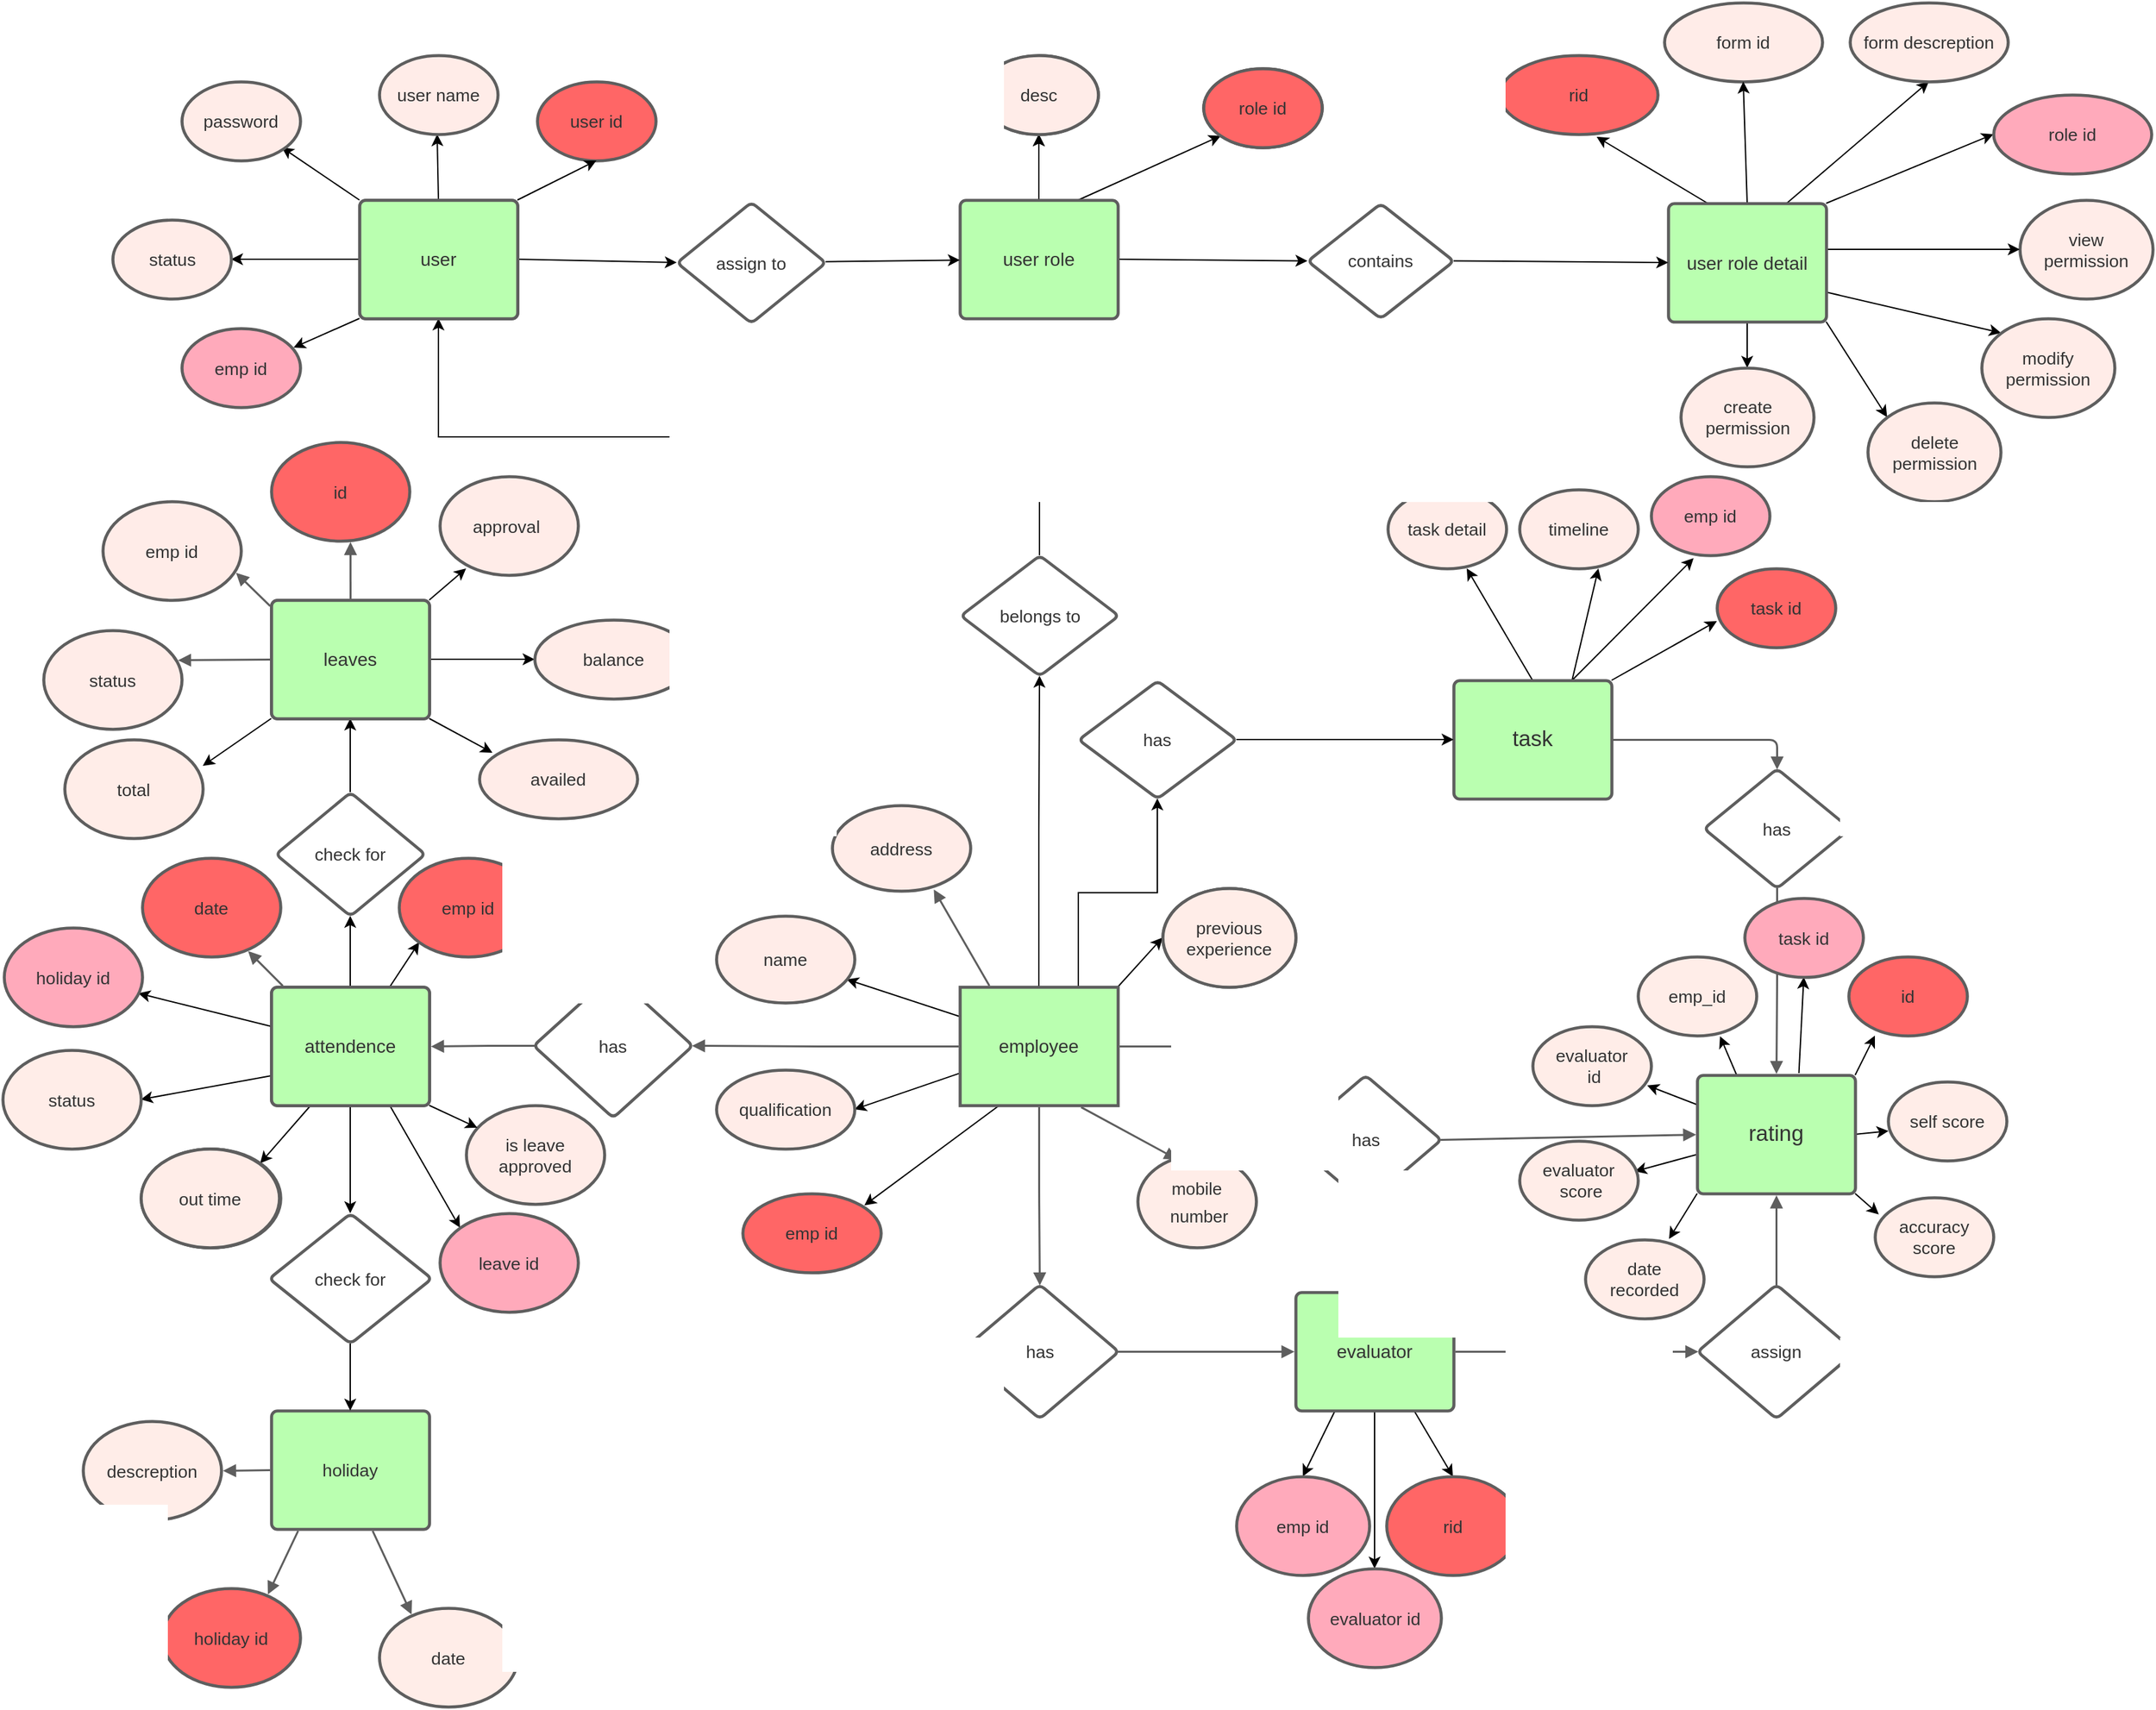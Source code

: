 <mxfile version="14.7.0" type="github">
  <diagram id="5HvXmdemYPGVWAjicAiv" name="Page-1">
    <mxGraphModel dx="2333" dy="1801" grid="1" gridSize="10" guides="1" tooltips="1" connect="1" arrows="1" fold="1" page="1" pageScale="1" pageWidth="850" pageHeight="1100" math="0" shadow="0">
      <root>
        <mxCell id="0" />
        <mxCell id="1" parent="0" />
        <mxCell id="tMEY3OnreSVDcmj0HgLD-92" value="rid" style="ellipse;whiteSpace=wrap;html=1;rounded=1;fontSize=13.3;fontColor=#333333;strokeColor=#5e5e5e;strokeWidth=2.3;spacing=3.8;arcSize=0;fillColor=#FF6666;" vertex="1" parent="1">
          <mxGeometry x="605" y="-490" width="120" height="60" as="geometry" />
        </mxCell>
        <UserObject label="user id" lucidchartObjectId="8EZEE~NKDvmt" id="tMEY3OnreSVDcmj0HgLD-65">
          <mxCell style="html=1;overflow=block;blockSpacing=1;whiteSpace=wrap;ellipse;whiteSpace=wrap;fontSize=13.3;fontColor=#333333;spacing=3.8;strokeColor=#5e5e5e;strokeOpacity=100;rounded=1;absoluteArcSize=1;arcSize=9;strokeWidth=2.3;fillColor=#FF6666;" vertex="1" parent="1">
            <mxGeometry x="-126" y="-470" width="90" height="60" as="geometry" />
          </mxCell>
        </UserObject>
        <UserObject label="previous experience" lucidchartObjectId="xXXEDjxQVdy_" id="ysSiaZfXpg_12Hf-Yozl-67">
          <mxCell style="html=1;overflow=block;blockSpacing=1;whiteSpace=wrap;ellipse;whiteSpace=wrap;fontSize=13.3;fontColor=#333333;spacing=3.8;strokeColor=#5e5e5e;strokeOpacity=100;rounded=1;absoluteArcSize=1;arcSize=9;strokeWidth=2.3;" parent="1" vertex="1">
            <mxGeometry x="349" y="143" width="101" height="75" as="geometry" />
          </mxCell>
        </UserObject>
        <mxCell id="ysSiaZfXpg_12Hf-Yozl-125" style="edgeStyle=orthogonalEdgeStyle;rounded=0;orthogonalLoop=1;jettySize=auto;html=1;exitX=0.75;exitY=0;exitDx=0;exitDy=0;entryX=0.5;entryY=1;entryDx=0;entryDy=0;" parent="1" source="ysSiaZfXpg_12Hf-Yozl-69" target="ysSiaZfXpg_12Hf-Yozl-77" edge="1">
          <mxGeometry relative="1" as="geometry" />
        </mxCell>
        <mxCell id="ysSiaZfXpg_12Hf-Yozl-127" style="edgeStyle=none;rounded=0;orthogonalLoop=1;jettySize=auto;html=1;exitX=1;exitY=0;exitDx=0;exitDy=0;entryX=0;entryY=0.5;entryDx=0;entryDy=0;" parent="1" source="ysSiaZfXpg_12Hf-Yozl-69" target="ysSiaZfXpg_12Hf-Yozl-67" edge="1">
          <mxGeometry relative="1" as="geometry" />
        </mxCell>
        <mxCell id="ysSiaZfXpg_12Hf-Yozl-129" style="edgeStyle=none;rounded=0;orthogonalLoop=1;jettySize=auto;html=1;entryX=1;entryY=0.5;entryDx=0;entryDy=0;" parent="1" source="ysSiaZfXpg_12Hf-Yozl-69" target="ysSiaZfXpg_12Hf-Yozl-128" edge="1">
          <mxGeometry relative="1" as="geometry">
            <mxPoint x="190" y="280" as="sourcePoint" />
          </mxGeometry>
        </mxCell>
        <mxCell id="ysSiaZfXpg_12Hf-Yozl-131" style="edgeStyle=none;rounded=0;orthogonalLoop=1;jettySize=auto;html=1;exitX=0;exitY=0.25;exitDx=0;exitDy=0;" parent="1" source="ysSiaZfXpg_12Hf-Yozl-69" target="ysSiaZfXpg_12Hf-Yozl-130" edge="1">
          <mxGeometry relative="1" as="geometry" />
        </mxCell>
        <mxCell id="tMEY3OnreSVDcmj0HgLD-99" style="edgeStyle=orthogonalEdgeStyle;rounded=0;orthogonalLoop=1;jettySize=auto;html=1;exitX=0.5;exitY=0;exitDx=0;exitDy=0;entryX=0.5;entryY=1;entryDx=0;entryDy=0;" edge="1" parent="1" source="ysSiaZfXpg_12Hf-Yozl-69" target="tMEY3OnreSVDcmj0HgLD-95">
          <mxGeometry relative="1" as="geometry" />
        </mxCell>
        <mxCell id="tMEY3OnreSVDcmj0HgLD-127" style="edgeStyle=none;rounded=0;orthogonalLoop=1;jettySize=auto;html=1;exitX=0.25;exitY=1;exitDx=0;exitDy=0;entryX=0.5;entryY=0;entryDx=0;entryDy=0;" edge="1" parent="1" source="ysSiaZfXpg_12Hf-Yozl-69">
          <mxGeometry relative="1" as="geometry">
            <mxPoint x="122.5" y="384" as="targetPoint" />
          </mxGeometry>
        </mxCell>
        <UserObject label="&lt;font style=&quot;font-size: 14px&quot;&gt;employee&lt;/font&gt;" lucidchartObjectId="7ZXE6CBGGA1G" id="ysSiaZfXpg_12Hf-Yozl-69">
          <mxCell style="html=1;overflow=block;blockSpacing=1;whiteSpace=wrap;;whiteSpace=wrap;fontSize=13.3;fontColor=#333333;spacing=3.8;strokeColor=#5e5e5e;strokeOpacity=100;rounded=1;absoluteArcSize=1;arcSize=0;strokeWidth=2.3;fillColor=#BAFFB0;" parent="1" vertex="1">
            <mxGeometry x="195" y="218" width="120" height="90" as="geometry" />
          </mxCell>
        </UserObject>
        <UserObject label="has" lucidchartObjectId="y2XEXrG0rETe" id="ysSiaZfXpg_12Hf-Yozl-70">
          <mxCell style="html=1;overflow=block;blockSpacing=1;whiteSpace=wrap;shape=rhombus;whiteSpace=wrap;fontSize=13.3;fontColor=#333333;spacing=3.8;strokeColor=#5e5e5e;strokeOpacity=100;rounded=1;absoluteArcSize=1;arcSize=9;strokeWidth=2.3;" parent="1" vertex="1">
            <mxGeometry x="445.5" y="285" width="115" height="98" as="geometry" />
          </mxCell>
        </UserObject>
        <mxCell id="ysSiaZfXpg_12Hf-Yozl-166" style="edgeStyle=none;rounded=0;orthogonalLoop=1;jettySize=auto;html=1;exitX=0.25;exitY=1;exitDx=0;exitDy=0;entryX=0.5;entryY=0;entryDx=0;entryDy=0;" parent="1" source="ysSiaZfXpg_12Hf-Yozl-71" target="ysSiaZfXpg_12Hf-Yozl-134" edge="1">
          <mxGeometry relative="1" as="geometry" />
        </mxCell>
        <mxCell id="ysSiaZfXpg_12Hf-Yozl-167" style="edgeStyle=none;rounded=0;orthogonalLoop=1;jettySize=auto;html=1;exitX=0.75;exitY=1;exitDx=0;exitDy=0;entryX=0.5;entryY=0;entryDx=0;entryDy=0;" parent="1" source="ysSiaZfXpg_12Hf-Yozl-71" target="ysSiaZfXpg_12Hf-Yozl-135" edge="1">
          <mxGeometry relative="1" as="geometry" />
        </mxCell>
        <mxCell id="tMEY3OnreSVDcmj0HgLD-101" style="edgeStyle=orthogonalEdgeStyle;rounded=0;orthogonalLoop=1;jettySize=auto;html=1;exitX=0.5;exitY=1;exitDx=0;exitDy=0;" edge="1" parent="1" source="ysSiaZfXpg_12Hf-Yozl-71" target="tMEY3OnreSVDcmj0HgLD-100">
          <mxGeometry relative="1" as="geometry" />
        </mxCell>
        <UserObject label="&lt;font style=&quot;font-size: 14px&quot;&gt;evaluator&lt;/font&gt;" lucidchartObjectId="Q5XEmLFZp.p-" id="ysSiaZfXpg_12Hf-Yozl-71">
          <mxCell style="html=1;overflow=block;blockSpacing=1;whiteSpace=wrap;;whiteSpace=wrap;fontSize=16.7;fontColor=#333333;spacing=3.8;strokeColor=#5e5e5e;strokeOpacity=100;rounded=1;absoluteArcSize=1;arcSize=9;strokeWidth=2.3;fillColor=#BAFFB0;" parent="1" vertex="1">
            <mxGeometry x="450" y="450" width="120" height="90" as="geometry" />
          </mxCell>
        </UserObject>
        <mxCell id="ysSiaZfXpg_12Hf-Yozl-142" style="edgeStyle=none;rounded=0;orthogonalLoop=1;jettySize=auto;html=1;exitX=1;exitY=0;exitDx=0;exitDy=0;" parent="1" source="ysSiaZfXpg_12Hf-Yozl-72" edge="1">
          <mxGeometry relative="1" as="geometry">
            <mxPoint x="770" y="-60" as="targetPoint" />
          </mxGeometry>
        </mxCell>
        <mxCell id="ysSiaZfXpg_12Hf-Yozl-144" style="edgeStyle=none;rounded=0;orthogonalLoop=1;jettySize=auto;html=1;exitX=0.75;exitY=0;exitDx=0;exitDy=0;" parent="1" source="ysSiaZfXpg_12Hf-Yozl-72" edge="1">
          <mxGeometry relative="1" as="geometry">
            <mxPoint x="680" y="-100" as="targetPoint" />
          </mxGeometry>
        </mxCell>
        <mxCell id="ysSiaZfXpg_12Hf-Yozl-145" style="edgeStyle=none;rounded=0;orthogonalLoop=1;jettySize=auto;html=1;exitX=0.5;exitY=0;exitDx=0;exitDy=0;" parent="1" source="ysSiaZfXpg_12Hf-Yozl-72" edge="1">
          <mxGeometry relative="1" as="geometry">
            <mxPoint x="580" y="-100" as="targetPoint" />
          </mxGeometry>
        </mxCell>
        <mxCell id="ysSiaZfXpg_12Hf-Yozl-148" style="edgeStyle=none;rounded=0;orthogonalLoop=1;jettySize=auto;html=1;exitX=0.75;exitY=0;exitDx=0;exitDy=0;entryX=0.359;entryY=1.036;entryDx=0;entryDy=0;entryPerimeter=0;" parent="1" source="ysSiaZfXpg_12Hf-Yozl-72" target="ysSiaZfXpg_12Hf-Yozl-140" edge="1">
          <mxGeometry relative="1" as="geometry" />
        </mxCell>
        <UserObject label="task" lucidchartObjectId="l7XEfym0CYYh" id="ysSiaZfXpg_12Hf-Yozl-72">
          <mxCell style="html=1;overflow=block;blockSpacing=1;whiteSpace=wrap;;whiteSpace=wrap;fontSize=16.7;fontColor=#333333;spacing=3.8;strokeColor=#5e5e5e;strokeOpacity=100;rounded=1;absoluteArcSize=1;arcSize=9;strokeWidth=2.3;fillColor=#BAFFB0;" parent="1" vertex="1">
            <mxGeometry x="570" y="-15" width="120" height="90" as="geometry" />
          </mxCell>
        </UserObject>
        <mxCell id="ysSiaZfXpg_12Hf-Yozl-158" style="edgeStyle=none;rounded=0;orthogonalLoop=1;jettySize=auto;html=1;exitX=1;exitY=0;exitDx=0;exitDy=0;" parent="1" source="ysSiaZfXpg_12Hf-Yozl-73" edge="1">
          <mxGeometry relative="1" as="geometry">
            <mxPoint x="890" y="255" as="targetPoint" />
          </mxGeometry>
        </mxCell>
        <mxCell id="ysSiaZfXpg_12Hf-Yozl-159" style="edgeStyle=none;rounded=0;orthogonalLoop=1;jettySize=auto;html=1;exitX=0.25;exitY=0;exitDx=0;exitDy=0;entryX=0.693;entryY=1.008;entryDx=0;entryDy=0;entryPerimeter=0;" parent="1" source="ysSiaZfXpg_12Hf-Yozl-73" target="ysSiaZfXpg_12Hf-Yozl-152" edge="1">
          <mxGeometry relative="1" as="geometry" />
        </mxCell>
        <mxCell id="ysSiaZfXpg_12Hf-Yozl-160" style="edgeStyle=none;rounded=0;orthogonalLoop=1;jettySize=auto;html=1;exitX=0;exitY=0.25;exitDx=0;exitDy=0;entryX=0.967;entryY=0.747;entryDx=0;entryDy=0;entryPerimeter=0;" parent="1" source="ysSiaZfXpg_12Hf-Yozl-73" target="ysSiaZfXpg_12Hf-Yozl-154" edge="1">
          <mxGeometry relative="1" as="geometry" />
        </mxCell>
        <mxCell id="ysSiaZfXpg_12Hf-Yozl-161" style="edgeStyle=none;rounded=0;orthogonalLoop=1;jettySize=auto;html=1;exitX=-0.006;exitY=0.672;exitDx=0;exitDy=0;entryX=0.974;entryY=0.386;entryDx=0;entryDy=0;exitPerimeter=0;entryPerimeter=0;" parent="1" source="ysSiaZfXpg_12Hf-Yozl-73" target="tMEY3OnreSVDcmj0HgLD-1" edge="1">
          <mxGeometry relative="1" as="geometry">
            <mxPoint x="716.82" y="349.787" as="targetPoint" />
          </mxGeometry>
        </mxCell>
        <mxCell id="ysSiaZfXpg_12Hf-Yozl-162" style="edgeStyle=none;rounded=0;orthogonalLoop=1;jettySize=auto;html=1;exitX=0;exitY=1;exitDx=0;exitDy=0;entryX=0.707;entryY=-0.008;entryDx=0;entryDy=0;entryPerimeter=0;" parent="1" source="ysSiaZfXpg_12Hf-Yozl-73" target="ysSiaZfXpg_12Hf-Yozl-155" edge="1">
          <mxGeometry relative="1" as="geometry" />
        </mxCell>
        <mxCell id="ysSiaZfXpg_12Hf-Yozl-163" style="edgeStyle=none;rounded=0;orthogonalLoop=1;jettySize=auto;html=1;exitX=0.644;exitY=-0.017;exitDx=0;exitDy=0;entryX=0.5;entryY=1;entryDx=0;entryDy=0;exitPerimeter=0;" parent="1" source="ysSiaZfXpg_12Hf-Yozl-73" target="ysSiaZfXpg_12Hf-Yozl-164" edge="1">
          <mxGeometry relative="1" as="geometry">
            <mxPoint x="840" y="220" as="targetPoint" />
          </mxGeometry>
        </mxCell>
        <mxCell id="tMEY3OnreSVDcmj0HgLD-3" style="edgeStyle=none;rounded=0;orthogonalLoop=1;jettySize=auto;html=1;exitX=1;exitY=0.5;exitDx=0;exitDy=0;entryX=0.004;entryY=0.625;entryDx=0;entryDy=0;entryPerimeter=0;" edge="1" parent="1" source="ysSiaZfXpg_12Hf-Yozl-73" target="ysSiaZfXpg_12Hf-Yozl-150">
          <mxGeometry relative="1" as="geometry" />
        </mxCell>
        <mxCell id="tMEY3OnreSVDcmj0HgLD-4" style="edgeStyle=none;rounded=0;orthogonalLoop=1;jettySize=auto;html=1;exitX=1;exitY=1;exitDx=0;exitDy=0;entryX=0.033;entryY=0.214;entryDx=0;entryDy=0;entryPerimeter=0;" edge="1" parent="1" source="ysSiaZfXpg_12Hf-Yozl-73" target="ysSiaZfXpg_12Hf-Yozl-149">
          <mxGeometry relative="1" as="geometry" />
        </mxCell>
        <UserObject label="rating" lucidchartObjectId="G7XEPfOEBLNx" id="ysSiaZfXpg_12Hf-Yozl-73">
          <mxCell style="html=1;overflow=block;blockSpacing=1;whiteSpace=wrap;;whiteSpace=wrap;fontSize=16.7;fontColor=#333333;spacing=3.8;strokeColor=#5e5e5e;strokeOpacity=100;rounded=1;absoluteArcSize=1;arcSize=9;strokeWidth=2.3;fillColor=#BAFFB0;" parent="1" vertex="1">
            <mxGeometry x="755" y="285" width="120" height="90" as="geometry" />
          </mxCell>
        </UserObject>
        <UserObject label="has" lucidchartObjectId="Z7XEsxulapcn" id="ysSiaZfXpg_12Hf-Yozl-74">
          <mxCell style="html=1;overflow=block;blockSpacing=1;whiteSpace=wrap;shape=rhombus;whiteSpace=wrap;fontSize=13.3;fontColor=#333333;spacing=3.8;strokeColor=#5e5e5e;strokeOpacity=100;rounded=1;absoluteArcSize=1;arcSize=9;strokeWidth=2.3;" parent="1" vertex="1">
            <mxGeometry x="760" y="52" width="111" height="91" as="geometry" />
          </mxCell>
        </UserObject>
        <UserObject label="has" lucidchartObjectId="s8XE7RQrK3FT" id="ysSiaZfXpg_12Hf-Yozl-75">
          <mxCell style="html=1;overflow=block;blockSpacing=1;whiteSpace=wrap;shape=rhombus;whiteSpace=wrap;fontSize=13.3;fontColor=#333333;spacing=3.8;strokeColor=#5e5e5e;strokeOpacity=100;rounded=1;absoluteArcSize=1;arcSize=9;strokeWidth=2.3;" parent="1" vertex="1">
            <mxGeometry x="195.5" y="444" width="120" height="102" as="geometry" />
          </mxCell>
        </UserObject>
        <UserObject label="" lucidchartObjectId="K8XE4yvNzd8l" id="ysSiaZfXpg_12Hf-Yozl-76">
          <mxCell style="html=1;jettySize=18;whiteSpace=wrap;fontSize=13;strokeColor=#5E5E5E;strokeWidth=1.5;rounded=0;startArrow=none;;endArrow=block;endFill=1;;exitX=0.994;exitY=0.5;exitPerimeter=0;" parent="1" source="ysSiaZfXpg_12Hf-Yozl-70" edge="1">
            <mxGeometry width="100" height="100" relative="1" as="geometry">
              <Array as="points" />
              <mxPoint x="754" y="330" as="targetPoint" />
            </mxGeometry>
          </mxCell>
        </UserObject>
        <mxCell id="tMEY3OnreSVDcmj0HgLD-115" style="edgeStyle=orthogonalEdgeStyle;rounded=0;orthogonalLoop=1;jettySize=auto;html=1;exitX=1;exitY=0.5;exitDx=0;exitDy=0;entryX=0;entryY=0.5;entryDx=0;entryDy=0;" edge="1" parent="1" source="ysSiaZfXpg_12Hf-Yozl-77" target="ysSiaZfXpg_12Hf-Yozl-72">
          <mxGeometry relative="1" as="geometry" />
        </mxCell>
        <UserObject label="has" lucidchartObjectId="T8XEUwpfwcmA" id="ysSiaZfXpg_12Hf-Yozl-77">
          <mxCell style="html=1;overflow=block;blockSpacing=1;whiteSpace=wrap;shape=rhombus;whiteSpace=wrap;fontSize=13.3;fontColor=#333333;spacing=3.8;strokeColor=#5e5e5e;strokeOpacity=100;rounded=1;absoluteArcSize=1;arcSize=9;strokeWidth=2.3;" parent="1" vertex="1">
            <mxGeometry x="285" y="-14.75" width="120" height="89.5" as="geometry" />
          </mxCell>
        </UserObject>
        <UserObject label="" lucidchartObjectId="L9XEV7jBEAmd" id="ysSiaZfXpg_12Hf-Yozl-80">
          <mxCell style="html=1;jettySize=18;whiteSpace=wrap;fontSize=13;strokeColor=#5E5E5E;strokeWidth=1.5;rounded=1;arcSize=12;edgeStyle=orthogonalEdgeStyle;startArrow=none;;endArrow=block;endFill=1;;exitX=1.009;exitY=0.5;exitPerimeter=0;entryX=0.006;entryY=0.5;entryPerimeter=0;" parent="1" source="ysSiaZfXpg_12Hf-Yozl-69" target="ysSiaZfXpg_12Hf-Yozl-70" edge="1">
            <mxGeometry width="100" height="100" relative="1" as="geometry">
              <Array as="points" />
            </mxGeometry>
          </mxCell>
        </UserObject>
        <UserObject label="" lucidchartObjectId="29XEo4kk4u41" id="ysSiaZfXpg_12Hf-Yozl-81">
          <mxCell style="html=1;jettySize=18;whiteSpace=wrap;fontSize=13;strokeColor=#5E5E5E;strokeWidth=1.5;rounded=1;arcSize=12;edgeStyle=orthogonalEdgeStyle;startArrow=none;;endArrow=block;endFill=1;;exitX=1;exitY=0.5;entryX=0.5;entryY=0.006;entryPerimeter=0;exitDx=0;exitDy=0;" parent="1" source="ysSiaZfXpg_12Hf-Yozl-72" target="ysSiaZfXpg_12Hf-Yozl-74" edge="1">
            <mxGeometry width="100" height="100" relative="1" as="geometry">
              <Array as="points" />
            </mxGeometry>
          </mxCell>
        </UserObject>
        <UserObject label="" lucidchartObjectId="89XEtwr.QNPB" id="ysSiaZfXpg_12Hf-Yozl-82">
          <mxCell style="html=1;jettySize=18;whiteSpace=wrap;fontSize=13;strokeColor=#5E5E5E;strokeWidth=1.5;rounded=1;arcSize=12;edgeStyle=orthogonalEdgeStyle;startArrow=none;;endArrow=block;endFill=1;;exitX=0.5;exitY=0.994;exitPerimeter=0;entryX=0.5;entryY=-0.012;entryPerimeter=0;" parent="1" source="ysSiaZfXpg_12Hf-Yozl-74" target="ysSiaZfXpg_12Hf-Yozl-73" edge="1">
            <mxGeometry width="100" height="100" relative="1" as="geometry">
              <Array as="points" />
            </mxGeometry>
          </mxCell>
        </UserObject>
        <UserObject label="" lucidchartObjectId="d-XEIeGwD9Go" id="ysSiaZfXpg_12Hf-Yozl-83">
          <mxCell style="html=1;jettySize=18;whiteSpace=wrap;fontSize=13;strokeColor=#5E5E5E;strokeWidth=1.5;rounded=1;arcSize=12;edgeStyle=orthogonalEdgeStyle;startArrow=none;;endArrow=block;endFill=1;;exitX=1.009;exitY=0.5;exitPerimeter=0;entryX=0.006;entryY=0.5;entryPerimeter=0;" parent="1" source="ysSiaZfXpg_12Hf-Yozl-71" target="ysSiaZfXpg_12Hf-Yozl-84" edge="1">
            <mxGeometry width="100" height="100" relative="1" as="geometry">
              <Array as="points" />
            </mxGeometry>
          </mxCell>
        </UserObject>
        <UserObject label="assign" lucidchartObjectId="g-XElla4Iolf" id="ysSiaZfXpg_12Hf-Yozl-84">
          <mxCell style="html=1;overflow=block;blockSpacing=1;whiteSpace=wrap;shape=rhombus;whiteSpace=wrap;fontSize=13.3;fontColor=#333333;spacing=3.8;strokeColor=#5e5e5e;strokeOpacity=100;rounded=1;absoluteArcSize=1;arcSize=9;strokeWidth=2.3;" parent="1" vertex="1">
            <mxGeometry x="755" y="444" width="120" height="102" as="geometry" />
          </mxCell>
        </UserObject>
        <UserObject label="" lucidchartObjectId="p-XE897O-S3m" id="ysSiaZfXpg_12Hf-Yozl-85">
          <mxCell style="html=1;jettySize=18;whiteSpace=wrap;fontSize=13;strokeColor=#5E5E5E;strokeWidth=1.5;rounded=1;arcSize=12;edgeStyle=orthogonalEdgeStyle;startArrow=none;;endArrow=block;endFill=1;;exitX=0.5;exitY=0.006;exitPerimeter=0;entryX=0.5;entryY=1.013;entryPerimeter=0;" parent="1" source="ysSiaZfXpg_12Hf-Yozl-84" target="ysSiaZfXpg_12Hf-Yozl-73" edge="1">
            <mxGeometry width="100" height="100" relative="1" as="geometry">
              <Array as="points" />
            </mxGeometry>
          </mxCell>
        </UserObject>
        <UserObject label="" lucidchartObjectId="C-XEn.JLqDgC" id="ysSiaZfXpg_12Hf-Yozl-86">
          <mxCell style="html=1;jettySize=18;whiteSpace=wrap;fontSize=13;strokeColor=#5E5E5E;strokeWidth=1.5;rounded=1;arcSize=12;edgeStyle=orthogonalEdgeStyle;startArrow=none;;endArrow=block;endFill=1;;exitX=0.5;exitY=1.013;exitPerimeter=0;entryX=0.5;entryY=0.006;entryPerimeter=0;" parent="1" source="ysSiaZfXpg_12Hf-Yozl-69" target="ysSiaZfXpg_12Hf-Yozl-75" edge="1">
            <mxGeometry width="100" height="100" relative="1" as="geometry">
              <Array as="points" />
            </mxGeometry>
          </mxCell>
        </UserObject>
        <UserObject label="" lucidchartObjectId="K-XEbd1OQkJn" id="ysSiaZfXpg_12Hf-Yozl-87">
          <mxCell style="html=1;jettySize=18;whiteSpace=wrap;fontSize=13;strokeColor=#5E5E5E;strokeWidth=1.5;rounded=1;arcSize=12;edgeStyle=orthogonalEdgeStyle;startArrow=none;;endArrow=block;endFill=1;;exitX=0.994;exitY=0.5;exitPerimeter=0;entryX=-0.009;entryY=0.5;entryPerimeter=0;" parent="1" source="ysSiaZfXpg_12Hf-Yozl-75" target="ysSiaZfXpg_12Hf-Yozl-71" edge="1">
            <mxGeometry width="100" height="100" relative="1" as="geometry">
              <Array as="points" />
            </mxGeometry>
          </mxCell>
        </UserObject>
        <mxCell id="tMEY3OnreSVDcmj0HgLD-7" style="edgeStyle=none;rounded=0;orthogonalLoop=1;jettySize=auto;html=1;exitX=0.5;exitY=0;exitDx=0;exitDy=0;entryX=0.5;entryY=1;entryDx=0;entryDy=0;" edge="1" parent="1" source="ysSiaZfXpg_12Hf-Yozl-88" target="tMEY3OnreSVDcmj0HgLD-6">
          <mxGeometry relative="1" as="geometry">
            <mxPoint x="-267.286" y="170" as="targetPoint" />
          </mxGeometry>
        </mxCell>
        <mxCell id="tMEY3OnreSVDcmj0HgLD-11" style="edgeStyle=none;rounded=0;orthogonalLoop=1;jettySize=auto;html=1;exitX=0.5;exitY=1;exitDx=0;exitDy=0;entryX=0.5;entryY=0;entryDx=0;entryDy=0;" edge="1" parent="1" source="ysSiaZfXpg_12Hf-Yozl-88" target="tMEY3OnreSVDcmj0HgLD-10">
          <mxGeometry relative="1" as="geometry" />
        </mxCell>
        <mxCell id="tMEY3OnreSVDcmj0HgLD-13" style="edgeStyle=none;rounded=0;orthogonalLoop=1;jettySize=auto;html=1;exitX=0.25;exitY=1;exitDx=0;exitDy=0;entryX=1;entryY=0;entryDx=0;entryDy=0;" edge="1" parent="1" source="ysSiaZfXpg_12Hf-Yozl-88" target="ysSiaZfXpg_12Hf-Yozl-97">
          <mxGeometry relative="1" as="geometry" />
        </mxCell>
        <mxCell id="tMEY3OnreSVDcmj0HgLD-14" style="edgeStyle=none;rounded=0;orthogonalLoop=1;jettySize=auto;html=1;exitX=0.75;exitY=0;exitDx=0;exitDy=0;entryX=0;entryY=1;entryDx=0;entryDy=0;" edge="1" parent="1" source="ysSiaZfXpg_12Hf-Yozl-88" target="ysSiaZfXpg_12Hf-Yozl-107">
          <mxGeometry relative="1" as="geometry" />
        </mxCell>
        <UserObject label="attendence " lucidchartObjectId="u_XEROJRTlcH" id="ysSiaZfXpg_12Hf-Yozl-88">
          <mxCell style="html=1;overflow=block;blockSpacing=1;whiteSpace=wrap;;whiteSpace=wrap;fontSize=13.3;fontColor=#333333;spacing=3.8;strokeColor=#5e5e5e;strokeOpacity=100;rounded=1;absoluteArcSize=1;arcSize=9;strokeWidth=2.3;" parent="1" vertex="1">
            <mxGeometry x="-328" y="218" width="120" height="90" as="geometry" />
          </mxCell>
        </UserObject>
        <mxCell id="tMEY3OnreSVDcmj0HgLD-15" style="edgeStyle=none;rounded=0;orthogonalLoop=1;jettySize=auto;html=1;exitX=1;exitY=0;exitDx=0;exitDy=0;" edge="1" parent="1" source="ysSiaZfXpg_12Hf-Yozl-89">
          <mxGeometry relative="1" as="geometry">
            <mxPoint x="-180" y="-100" as="targetPoint" />
          </mxGeometry>
        </mxCell>
        <mxCell id="tMEY3OnreSVDcmj0HgLD-103" value="" style="edgeStyle=orthogonalEdgeStyle;rounded=0;orthogonalLoop=1;jettySize=auto;html=1;" edge="1" parent="1" source="ysSiaZfXpg_12Hf-Yozl-89" target="tMEY3OnreSVDcmj0HgLD-102">
          <mxGeometry relative="1" as="geometry" />
        </mxCell>
        <mxCell id="tMEY3OnreSVDcmj0HgLD-107" style="edgeStyle=none;rounded=0;orthogonalLoop=1;jettySize=auto;html=1;exitX=1;exitY=1;exitDx=0;exitDy=0;" edge="1" parent="1" source="ysSiaZfXpg_12Hf-Yozl-89">
          <mxGeometry relative="1" as="geometry">
            <mxPoint x="-160" y="40" as="targetPoint" />
          </mxGeometry>
        </mxCell>
        <mxCell id="tMEY3OnreSVDcmj0HgLD-108" style="edgeStyle=none;rounded=0;orthogonalLoop=1;jettySize=auto;html=1;exitX=0;exitY=1;exitDx=0;exitDy=0;" edge="1" parent="1" source="ysSiaZfXpg_12Hf-Yozl-89">
          <mxGeometry relative="1" as="geometry">
            <mxPoint x="-380" y="50" as="targetPoint" />
          </mxGeometry>
        </mxCell>
        <UserObject label="leaves" lucidchartObjectId="idYEzEqBZMhF" id="ysSiaZfXpg_12Hf-Yozl-89">
          <mxCell style="html=1;overflow=block;blockSpacing=1;whiteSpace=wrap;;whiteSpace=wrap;fontSize=13.3;fontColor=#333333;spacing=3.8;strokeColor=#5e5e5e;strokeOpacity=100;rounded=1;absoluteArcSize=1;arcSize=9;strokeWidth=2.3;" parent="1" vertex="1">
            <mxGeometry x="-328" y="-76" width="120" height="90" as="geometry" />
          </mxCell>
        </UserObject>
        <UserObject label="holiday" lucidchartObjectId="rdYEO5oO1D6E" id="ysSiaZfXpg_12Hf-Yozl-90">
          <mxCell style="html=1;overflow=block;blockSpacing=1;whiteSpace=wrap;;whiteSpace=wrap;fontSize=13.3;fontColor=#333333;spacing=3.8;strokeColor=#5e5e5e;strokeOpacity=100;rounded=1;absoluteArcSize=1;arcSize=9;strokeWidth=2.3;fillColor=#BAFFB0;" parent="1" vertex="1">
            <mxGeometry x="-328" y="540" width="120" height="90" as="geometry" />
          </mxCell>
        </UserObject>
        <UserObject label="" lucidchartObjectId="reYEBneGYQ.p" id="ysSiaZfXpg_12Hf-Yozl-91">
          <mxCell style="html=1;jettySize=18;whiteSpace=wrap;fontSize=13;strokeColor=#5E5E5E;strokeWidth=1.5;rounded=1;arcSize=12;edgeStyle=orthogonalEdgeStyle;startArrow=none;;endArrow=block;endFill=1;;exitX=-0.009;exitY=0.5;exitPerimeter=0;entryX=0.994;entryY=0.5;entryPerimeter=0;" parent="1" source="ysSiaZfXpg_12Hf-Yozl-69" target="ysSiaZfXpg_12Hf-Yozl-92" edge="1">
            <mxGeometry width="100" height="100" relative="1" as="geometry">
              <Array as="points" />
            </mxGeometry>
          </mxCell>
        </UserObject>
        <UserObject label="has" lucidchartObjectId="BeYExaxkeAow" id="ysSiaZfXpg_12Hf-Yozl-92">
          <mxCell style="html=1;overflow=block;blockSpacing=1;whiteSpace=wrap;shape=rhombus;whiteSpace=wrap;fontSize=13.3;fontColor=#333333;spacing=3.8;strokeColor=#5e5e5e;strokeOpacity=100;rounded=1;absoluteArcSize=1;arcSize=9;strokeWidth=2.3;" parent="1" vertex="1">
            <mxGeometry x="-129" y="207.75" width="121" height="109.5" as="geometry" />
          </mxCell>
        </UserObject>
        <UserObject label="" lucidchartObjectId="ReYEJB8Z-rAT" id="ysSiaZfXpg_12Hf-Yozl-93">
          <mxCell style="html=1;jettySize=18;whiteSpace=wrap;fontSize=13;strokeColor=#5E5E5E;strokeWidth=1.5;rounded=1;arcSize=12;edgeStyle=orthogonalEdgeStyle;startArrow=none;;endArrow=block;endFill=1;;exitX=0.006;exitY=0.5;exitPerimeter=0;entryX=1.009;entryY=0.5;entryPerimeter=0;" parent="1" source="ysSiaZfXpg_12Hf-Yozl-92" target="ysSiaZfXpg_12Hf-Yozl-88" edge="1">
            <mxGeometry width="100" height="100" relative="1" as="geometry">
              <Array as="points" />
            </mxGeometry>
          </mxCell>
        </UserObject>
        <UserObject label="date" lucidchartObjectId="HfYEHzRCZ5sZ" id="ysSiaZfXpg_12Hf-Yozl-94">
          <mxCell style="html=1;overflow=block;blockSpacing=1;whiteSpace=wrap;ellipse;whiteSpace=wrap;fontSize=13.3;fontColor=#333333;spacing=3.8;strokeColor=#5e5e5e;strokeOpacity=100;rounded=1;absoluteArcSize=1;arcSize=9;strokeWidth=2.3;fillColor=#FFEDE8;" parent="1" vertex="1">
            <mxGeometry x="-246" y="690" width="105" height="75" as="geometry" />
          </mxCell>
        </UserObject>
        <UserObject label="holiday id" lucidchartObjectId="HfYE8g_5v_BL" id="ysSiaZfXpg_12Hf-Yozl-95">
          <mxCell style="html=1;overflow=block;blockSpacing=1;whiteSpace=wrap;ellipse;whiteSpace=wrap;fontSize=13.3;fontColor=#333333;spacing=3.8;strokeColor=#5e5e5e;strokeOpacity=100;rounded=1;absoluteArcSize=1;arcSize=9;strokeWidth=2.3;fillColor=#FF6666;" parent="1" vertex="1">
            <mxGeometry x="-411" y="675" width="105" height="75" as="geometry" />
          </mxCell>
        </UserObject>
        <UserObject label="descreption" lucidchartObjectId="HfYE.PhgQuBj" id="ysSiaZfXpg_12Hf-Yozl-96">
          <mxCell style="html=1;overflow=block;blockSpacing=1;whiteSpace=wrap;ellipse;whiteSpace=wrap;fontSize=13.3;fontColor=#333333;spacing=3.8;strokeColor=#5e5e5e;strokeOpacity=100;rounded=1;absoluteArcSize=1;arcSize=9;strokeWidth=2.3;fillColor=#FFEDE8;" parent="1" vertex="1">
            <mxGeometry x="-471" y="548" width="105" height="75" as="geometry" />
          </mxCell>
        </UserObject>
        <UserObject label="out time" lucidchartObjectId="DgYECu96Q96g" id="ysSiaZfXpg_12Hf-Yozl-97">
          <mxCell style="html=1;overflow=block;blockSpacing=1;whiteSpace=wrap;ellipse;whiteSpace=wrap;fontSize=13.3;fontColor=#333333;spacing=3.8;strokeColor=#5e5e5e;strokeOpacity=100;rounded=1;absoluteArcSize=1;arcSize=9;strokeWidth=2.3;" parent="1" vertex="1">
            <mxGeometry x="-426" y="341" width="105" height="75" as="geometry" />
          </mxCell>
        </UserObject>
        <UserObject label="id" lucidchartObjectId="EgYEscnEQcYi" id="ysSiaZfXpg_12Hf-Yozl-98">
          <mxCell style="html=1;overflow=block;blockSpacing=1;whiteSpace=wrap;ellipse;whiteSpace=wrap;fontSize=13.3;fontColor=#333333;spacing=3.8;strokeColor=#5e5e5e;strokeOpacity=100;rounded=1;absoluteArcSize=1;arcSize=9;strokeWidth=2.3;fillColor=#FF6666;" parent="1" vertex="1">
            <mxGeometry x="-328" y="-196" width="105" height="75" as="geometry" />
          </mxCell>
        </UserObject>
        <UserObject label="date" lucidchartObjectId="JgYEU.SWviIr" id="ysSiaZfXpg_12Hf-Yozl-99">
          <mxCell style="html=1;overflow=block;blockSpacing=1;whiteSpace=wrap;ellipse;whiteSpace=wrap;fontSize=13.3;fontColor=#333333;spacing=3.8;strokeColor=#5e5e5e;strokeOpacity=100;rounded=1;absoluteArcSize=1;arcSize=9;strokeWidth=2.3;fillColor=#FF6666;" parent="1" vertex="1">
            <mxGeometry x="-426" y="120" width="105" height="75" as="geometry" />
          </mxCell>
        </UserObject>
        <UserObject label="emp id" lucidchartObjectId="JgYETDzXMaAP" id="ysSiaZfXpg_12Hf-Yozl-100">
          <mxCell style="html=1;overflow=block;blockSpacing=1;whiteSpace=wrap;ellipse;whiteSpace=wrap;fontSize=13.3;fontColor=#333333;spacing=3.8;strokeColor=#5e5e5e;strokeOpacity=100;rounded=1;absoluteArcSize=1;arcSize=9;strokeWidth=2.3;fillColor=#FFECE8;" parent="1" vertex="1">
            <mxGeometry x="-456" y="-151" width="105" height="75" as="geometry" />
          </mxCell>
        </UserObject>
        <UserObject label="status" lucidchartObjectId="KgYEqpDPBExX" id="ysSiaZfXpg_12Hf-Yozl-101">
          <mxCell style="html=1;overflow=block;blockSpacing=1;whiteSpace=wrap;ellipse;whiteSpace=wrap;fontSize=13.3;fontColor=#333333;spacing=3.8;strokeColor=#5e5e5e;strokeOpacity=100;rounded=1;absoluteArcSize=1;arcSize=9;strokeWidth=2.3;fillColor=#FFECE8;" parent="1" vertex="1">
            <mxGeometry x="-501" y="-53" width="105" height="75" as="geometry" />
          </mxCell>
        </UserObject>
        <UserObject label="emp id" lucidchartObjectId="ZBZE09Zk1rgY" id="ysSiaZfXpg_12Hf-Yozl-107">
          <mxCell style="html=1;overflow=block;blockSpacing=1;whiteSpace=wrap;ellipse;whiteSpace=wrap;fontSize=13.3;fontColor=#333333;spacing=3.8;strokeColor=#5e5e5e;strokeOpacity=100;rounded=1;absoluteArcSize=1;arcSize=9;strokeWidth=2.3;fillColor=#FF6666;" parent="1" vertex="1">
            <mxGeometry x="-231" y="120" width="105" height="75" as="geometry" />
          </mxCell>
        </UserObject>
        <UserObject label="" lucidchartObjectId="mDZE9t6bbekU" id="ysSiaZfXpg_12Hf-Yozl-108">
          <mxCell style="html=1;jettySize=18;whiteSpace=wrap;fontSize=13;strokeColor=#5E5E5E;strokeWidth=1.5;rounded=0;startArrow=none;;endArrow=block;endFill=1;;exitX=0.5;exitY=-0.012;exitPerimeter=0;entryX=0.571;entryY=1.009;entryPerimeter=0;" parent="1" source="ysSiaZfXpg_12Hf-Yozl-89" target="ysSiaZfXpg_12Hf-Yozl-98" edge="1">
            <mxGeometry width="100" height="100" relative="1" as="geometry">
              <Array as="points" />
            </mxGeometry>
          </mxCell>
        </UserObject>
        <UserObject label="" lucidchartObjectId="UDZE0GKjN-M7" id="ysSiaZfXpg_12Hf-Yozl-109">
          <mxCell style="html=1;jettySize=18;whiteSpace=wrap;fontSize=13;strokeColor=#5E5E5E;strokeWidth=1.5;rounded=0;startArrow=none;;endArrow=block;endFill=1;;exitX=-0.009;exitY=0.048;exitPerimeter=0;entryX=0.962;entryY=0.72;entryPerimeter=0;" parent="1" source="ysSiaZfXpg_12Hf-Yozl-89" target="ysSiaZfXpg_12Hf-Yozl-100" edge="1">
            <mxGeometry width="100" height="100" relative="1" as="geometry">
              <Array as="points" />
            </mxGeometry>
          </mxCell>
        </UserObject>
        <UserObject label="" lucidchartObjectId="WDZESpZZ0cus" id="ysSiaZfXpg_12Hf-Yozl-110">
          <mxCell style="html=1;jettySize=18;whiteSpace=wrap;fontSize=13;strokeColor=#5E5E5E;strokeWidth=1.5;rounded=0;startArrow=none;;endArrow=block;endFill=1;;exitX=-0.009;exitY=0.5;exitPerimeter=0;entryX=0.971;entryY=0.3;entryPerimeter=0;" parent="1" source="ysSiaZfXpg_12Hf-Yozl-89" target="ysSiaZfXpg_12Hf-Yozl-101" edge="1">
            <mxGeometry width="100" height="100" relative="1" as="geometry">
              <Array as="points" />
            </mxGeometry>
          </mxCell>
        </UserObject>
        <UserObject label="" lucidchartObjectId="iEZEi2lbWxRQ" id="ysSiaZfXpg_12Hf-Yozl-114">
          <mxCell style="html=1;jettySize=18;whiteSpace=wrap;fontSize=13;strokeColor=#5E5E5E;strokeWidth=1.5;rounded=0;startArrow=none;;endArrow=block;endFill=1;;exitX=0.071;exitY=-0.012;exitPerimeter=0;entryX=0.764;entryY=0.941;entryPerimeter=0;" parent="1" source="ysSiaZfXpg_12Hf-Yozl-88" target="ysSiaZfXpg_12Hf-Yozl-99" edge="1">
            <mxGeometry width="100" height="100" relative="1" as="geometry">
              <Array as="points" />
            </mxGeometry>
          </mxCell>
        </UserObject>
        <UserObject label="" lucidchartObjectId="pEZELl2p3IL0" id="ysSiaZfXpg_12Hf-Yozl-115">
          <mxCell style="html=1;jettySize=18;whiteSpace=wrap;fontSize=13;strokeColor=#5E5E5E;strokeWidth=1.5;rounded=0;startArrow=none;;endArrow=block;endFill=1;;exitX=0.64;exitY=1.013;exitPerimeter=0;entryX=0.232;entryY=0.062;entryPerimeter=0;" parent="1" source="ysSiaZfXpg_12Hf-Yozl-90" target="ysSiaZfXpg_12Hf-Yozl-94" edge="1">
            <mxGeometry width="100" height="100" relative="1" as="geometry">
              <Array as="points" />
            </mxGeometry>
          </mxCell>
        </UserObject>
        <UserObject label="" lucidchartObjectId="tEZEB2-HeIJP" id="ysSiaZfXpg_12Hf-Yozl-116">
          <mxCell style="html=1;jettySize=18;whiteSpace=wrap;fontSize=13;strokeColor=#5E5E5E;strokeWidth=1.5;rounded=0;startArrow=none;;endArrow=block;endFill=1;;exitX=0.168;exitY=1.013;exitPerimeter=0;entryX=0.764;entryY=0.059;entryPerimeter=0;" parent="1" source="ysSiaZfXpg_12Hf-Yozl-90" target="ysSiaZfXpg_12Hf-Yozl-95" edge="1">
            <mxGeometry width="100" height="100" relative="1" as="geometry">
              <Array as="points" />
            </mxGeometry>
          </mxCell>
        </UserObject>
        <UserObject label="" lucidchartObjectId="uEZEwu2bpiDJ" id="ysSiaZfXpg_12Hf-Yozl-117">
          <mxCell style="html=1;jettySize=18;whiteSpace=wrap;fontSize=13;strokeColor=#5E5E5E;strokeWidth=1.5;rounded=0;startArrow=none;;endArrow=block;endFill=1;;exitX=-0.009;exitY=0.5;exitPerimeter=0;entryX=1.011;entryY=0.5;entryPerimeter=0;" parent="1" source="ysSiaZfXpg_12Hf-Yozl-90" target="ysSiaZfXpg_12Hf-Yozl-96" edge="1">
            <mxGeometry width="100" height="100" relative="1" as="geometry">
              <Array as="points" />
            </mxGeometry>
          </mxCell>
        </UserObject>
        <UserObject label="" lucidchartObjectId="xFZEmf7txGYj" id="ysSiaZfXpg_12Hf-Yozl-122">
          <mxCell style="html=1;jettySize=18;whiteSpace=wrap;fontSize=13;strokeColor=#5E5E5E;strokeWidth=1.5;rounded=0;startArrow=none;;endArrow=block;endFill=1;;exitX=0.766;exitY=1.013;exitPerimeter=0;entryX=0.5;entryY=-0.014;entryPerimeter=0;" parent="1" source="ysSiaZfXpg_12Hf-Yozl-69" edge="1">
            <mxGeometry width="100" height="100" relative="1" as="geometry">
              <Array as="points" />
              <mxPoint x="360" y="348.908" as="targetPoint" />
            </mxGeometry>
          </mxCell>
        </UserObject>
        <UserObject label="" lucidchartObjectId="XFZEMK29fzNZ" id="ysSiaZfXpg_12Hf-Yozl-124">
          <mxCell style="html=1;jettySize=18;whiteSpace=wrap;fontSize=13;strokeColor=#5E5E5E;strokeWidth=1.5;rounded=0;startArrow=none;;endArrow=block;endFill=1;;exitX=0.185;exitY=-0.012;exitPerimeter=0;entryX=0.733;entryY=0.98;entryDx=0;entryDy=0;entryPerimeter=0;" parent="1" source="ysSiaZfXpg_12Hf-Yozl-69" target="tMEY3OnreSVDcmj0HgLD-272" edge="1">
            <mxGeometry width="100" height="100" relative="1" as="geometry">
              <Array as="points" />
              <mxPoint x="180" y="150" as="targetPoint" />
            </mxGeometry>
          </mxCell>
        </UserObject>
        <UserObject label="qualification" lucidchartObjectId="wXXEbgnNHQ6W" id="ysSiaZfXpg_12Hf-Yozl-128">
          <mxCell style="html=1;overflow=block;blockSpacing=1;whiteSpace=wrap;ellipse;whiteSpace=wrap;fontSize=13.3;fontColor=#333333;spacing=3.8;strokeColor=#5e5e5e;strokeOpacity=100;rounded=1;absoluteArcSize=1;arcSize=9;strokeWidth=2.3;fillColor=#FFECE8;" parent="1" vertex="1">
            <mxGeometry x="10" y="281" width="105" height="60" as="geometry" />
          </mxCell>
        </UserObject>
        <UserObject label="name" lucidchartObjectId="dXXEF-Iy0I9N" id="ysSiaZfXpg_12Hf-Yozl-130">
          <mxCell style="html=1;overflow=block;blockSpacing=1;whiteSpace=wrap;ellipse;whiteSpace=wrap;fontSize=13.3;fontColor=#333333;spacing=3.8;strokeColor=#5e5e5e;strokeOpacity=100;rounded=1;absoluteArcSize=1;arcSize=9;strokeWidth=2.3;fillColor=#FFECE8;" parent="1" vertex="1">
            <mxGeometry x="10" y="164" width="105" height="66" as="geometry" />
          </mxCell>
        </UserObject>
        <UserObject label="emp id" lucidchartObjectId="xXXEDjxQVdy_" id="ysSiaZfXpg_12Hf-Yozl-134">
          <mxCell style="html=1;overflow=block;blockSpacing=1;whiteSpace=wrap;ellipse;whiteSpace=wrap;fontSize=13.3;fontColor=#333333;spacing=3.8;strokeColor=#5e5e5e;strokeOpacity=100;rounded=1;absoluteArcSize=1;arcSize=9;strokeWidth=2.3;fillColor=#FFAABB;" parent="1" vertex="1">
            <mxGeometry x="405" y="590" width="101" height="75" as="geometry" />
          </mxCell>
        </UserObject>
        <UserObject label="rid" lucidchartObjectId="xXXEDjxQVdy_" id="ysSiaZfXpg_12Hf-Yozl-135">
          <mxCell style="html=1;overflow=block;blockSpacing=1;whiteSpace=wrap;ellipse;whiteSpace=wrap;fontSize=13.3;fontColor=#333333;spacing=3.8;strokeColor=#5e5e5e;strokeOpacity=100;rounded=1;absoluteArcSize=1;arcSize=9;strokeWidth=2.3;fillColor=#FF6666;" parent="1" vertex="1">
            <mxGeometry x="519" y="590" width="101" height="75" as="geometry" />
          </mxCell>
        </UserObject>
        <UserObject label="task id" lucidchartObjectId="8EZEE~NKDvmt" id="ysSiaZfXpg_12Hf-Yozl-139">
          <mxCell style="html=1;overflow=block;blockSpacing=1;whiteSpace=wrap;ellipse;whiteSpace=wrap;fontSize=13.3;fontColor=#333333;spacing=3.8;strokeColor=#5e5e5e;strokeOpacity=100;rounded=1;absoluteArcSize=1;arcSize=9;strokeWidth=2.3;fillColor=#FF6666;" parent="1" vertex="1">
            <mxGeometry x="770" y="-100" width="90" height="60" as="geometry" />
          </mxCell>
        </UserObject>
        <UserObject label="emp id" lucidchartObjectId="8EZEE~NKDvmt" id="ysSiaZfXpg_12Hf-Yozl-140">
          <mxCell style="html=1;overflow=block;blockSpacing=1;whiteSpace=wrap;ellipse;whiteSpace=wrap;fontSize=13.3;fontColor=#333333;spacing=3.8;strokeColor=#5e5e5e;strokeOpacity=100;rounded=1;absoluteArcSize=1;arcSize=9;strokeWidth=2.3;fillColor=#FFAABB;" parent="1" vertex="1">
            <mxGeometry x="720" y="-170" width="90" height="60" as="geometry" />
          </mxCell>
        </UserObject>
        <UserObject label="task detail" lucidchartObjectId="8EZEE~NKDvmt" id="ysSiaZfXpg_12Hf-Yozl-141">
          <mxCell style="html=1;overflow=block;blockSpacing=1;whiteSpace=wrap;ellipse;whiteSpace=wrap;fontSize=13.3;fontColor=#333333;spacing=3.8;strokeColor=#5e5e5e;strokeOpacity=100;rounded=1;absoluteArcSize=1;arcSize=9;strokeWidth=2.3;fillColor=#FFECE8;" parent="1" vertex="1">
            <mxGeometry x="520" y="-160" width="90" height="60" as="geometry" />
          </mxCell>
        </UserObject>
        <UserObject label="timeline" lucidchartObjectId="8EZEE~NKDvmt" id="ysSiaZfXpg_12Hf-Yozl-146">
          <mxCell style="html=1;overflow=block;blockSpacing=1;whiteSpace=wrap;ellipse;whiteSpace=wrap;fontSize=13.3;fontColor=#333333;spacing=3.8;strokeColor=#5e5e5e;strokeOpacity=100;rounded=1;absoluteArcSize=1;arcSize=9;strokeWidth=2.3;fillColor=#FFECE8;" parent="1" vertex="1">
            <mxGeometry x="620" y="-160" width="90" height="60" as="geometry" />
          </mxCell>
        </UserObject>
        <UserObject label="accuracy&lt;br&gt;score" lucidchartObjectId="8EZEE~NKDvmt" id="ysSiaZfXpg_12Hf-Yozl-149">
          <mxCell style="html=1;overflow=block;blockSpacing=1;whiteSpace=wrap;ellipse;whiteSpace=wrap;fontSize=13.3;fontColor=#333333;spacing=3.8;strokeColor=#5e5e5e;strokeOpacity=100;rounded=1;absoluteArcSize=1;arcSize=9;strokeWidth=2.3;fillColor=#FFEDE8;" parent="1" vertex="1">
            <mxGeometry x="890" y="378" width="90" height="60" as="geometry" />
          </mxCell>
        </UserObject>
        <UserObject label="self score" lucidchartObjectId="8EZEE~NKDvmt" id="ysSiaZfXpg_12Hf-Yozl-150">
          <mxCell style="html=1;overflow=block;blockSpacing=1;whiteSpace=wrap;ellipse;whiteSpace=wrap;fontSize=13.3;fontColor=#333333;spacing=3.8;strokeColor=#5e5e5e;strokeOpacity=100;rounded=1;absoluteArcSize=1;arcSize=9;strokeWidth=2.3;fillColor=#FFEDE8;" parent="1" vertex="1">
            <mxGeometry x="900" y="290" width="90" height="60" as="geometry" />
          </mxCell>
        </UserObject>
        <UserObject label="id" lucidchartObjectId="8EZEE~NKDvmt" id="ysSiaZfXpg_12Hf-Yozl-151">
          <mxCell style="html=1;overflow=block;blockSpacing=1;whiteSpace=wrap;ellipse;whiteSpace=wrap;fontSize=13.3;fontColor=#333333;spacing=3.8;strokeColor=#5e5e5e;strokeOpacity=100;rounded=1;absoluteArcSize=1;arcSize=9;strokeWidth=2.3;fillColor=#FF6666;" parent="1" vertex="1">
            <mxGeometry x="870" y="195" width="90" height="60" as="geometry" />
          </mxCell>
        </UserObject>
        <UserObject label="emp_id" lucidchartObjectId="8EZEE~NKDvmt" id="ysSiaZfXpg_12Hf-Yozl-152">
          <mxCell style="html=1;overflow=block;blockSpacing=1;whiteSpace=wrap;ellipse;whiteSpace=wrap;fontSize=13.3;fontColor=#333333;spacing=3.8;strokeColor=#5e5e5e;strokeOpacity=100;rounded=1;absoluteArcSize=1;arcSize=9;strokeWidth=2.3;fillColor=#FFEDE8;" parent="1" vertex="1">
            <mxGeometry x="710" y="195" width="90" height="60" as="geometry" />
          </mxCell>
        </UserObject>
        <UserObject label="evaluator&lt;br&gt;&amp;nbsp;id" lucidchartObjectId="8EZEE~NKDvmt" id="ysSiaZfXpg_12Hf-Yozl-154">
          <mxCell style="html=1;overflow=block;blockSpacing=1;whiteSpace=wrap;ellipse;whiteSpace=wrap;fontSize=13.3;fontColor=#333333;spacing=3.8;strokeColor=#5e5e5e;strokeOpacity=100;rounded=1;absoluteArcSize=1;arcSize=9;strokeWidth=2.3;fillColor=#FFEDE8;" parent="1" vertex="1">
            <mxGeometry x="630" y="248" width="90" height="60" as="geometry" />
          </mxCell>
        </UserObject>
        <UserObject label="date &lt;br&gt;recorded" lucidchartObjectId="8EZEE~NKDvmt" id="ysSiaZfXpg_12Hf-Yozl-155">
          <mxCell style="html=1;overflow=block;blockSpacing=1;whiteSpace=wrap;ellipse;whiteSpace=wrap;fontSize=13.3;fontColor=#333333;spacing=3.8;strokeColor=#5e5e5e;strokeOpacity=100;rounded=1;absoluteArcSize=1;arcSize=9;strokeWidth=2.3;fillColor=#FFEDE8;" parent="1" vertex="1">
            <mxGeometry x="670" y="410" width="90" height="60" as="geometry" />
          </mxCell>
        </UserObject>
        <UserObject label="task id" lucidchartObjectId="8EZEE~NKDvmt" id="ysSiaZfXpg_12Hf-Yozl-164">
          <mxCell style="html=1;overflow=block;blockSpacing=1;whiteSpace=wrap;ellipse;whiteSpace=wrap;fontSize=13.3;fontColor=#333333;spacing=3.8;strokeColor=#5e5e5e;strokeOpacity=100;rounded=1;absoluteArcSize=1;arcSize=9;strokeWidth=2.3;fillColor=#FFAABB;" parent="1" vertex="1">
            <mxGeometry x="791" y="150.5" width="90" height="60" as="geometry" />
          </mxCell>
        </UserObject>
        <UserObject label="evaluator&lt;br&gt;&amp;nbsp;score" lucidchartObjectId="8EZEE~NKDvmt" id="tMEY3OnreSVDcmj0HgLD-1">
          <mxCell style="html=1;overflow=block;blockSpacing=1;whiteSpace=wrap;ellipse;whiteSpace=wrap;fontSize=13.3;fontColor=#333333;spacing=3.8;strokeColor=#5e5e5e;strokeOpacity=100;rounded=1;absoluteArcSize=1;arcSize=9;strokeWidth=2.3;fillColor=#FFEDE8;" vertex="1" parent="1">
            <mxGeometry x="620" y="335" width="90" height="60" as="geometry" />
          </mxCell>
        </UserObject>
        <mxCell id="tMEY3OnreSVDcmj0HgLD-9" style="edgeStyle=none;rounded=0;orthogonalLoop=1;jettySize=auto;html=1;exitX=0.5;exitY=0;exitDx=0;exitDy=0;entryX=0.5;entryY=1;entryDx=0;entryDy=0;" edge="1" parent="1" source="tMEY3OnreSVDcmj0HgLD-6" target="ysSiaZfXpg_12Hf-Yozl-89">
          <mxGeometry relative="1" as="geometry" />
        </mxCell>
        <UserObject label="check for" lucidchartObjectId="s8XE7RQrK3FT" id="tMEY3OnreSVDcmj0HgLD-6">
          <mxCell style="html=1;overflow=block;blockSpacing=1;whiteSpace=wrap;shape=rhombus;whiteSpace=wrap;fontSize=13.3;fontColor=#333333;spacing=3.8;strokeColor=#5e5e5e;strokeOpacity=100;rounded=1;absoluteArcSize=1;arcSize=9;strokeWidth=2.3;" vertex="1" parent="1">
            <mxGeometry x="-324.75" y="70" width="113.5" height="94" as="geometry" />
          </mxCell>
        </UserObject>
        <mxCell id="tMEY3OnreSVDcmj0HgLD-12" style="edgeStyle=none;rounded=0;orthogonalLoop=1;jettySize=auto;html=1;exitX=0.5;exitY=1;exitDx=0;exitDy=0;entryX=0.5;entryY=0;entryDx=0;entryDy=0;" edge="1" parent="1" source="tMEY3OnreSVDcmj0HgLD-10" target="ysSiaZfXpg_12Hf-Yozl-90">
          <mxGeometry relative="1" as="geometry" />
        </mxCell>
        <UserObject label="check for" lucidchartObjectId="s8XE7RQrK3FT" id="tMEY3OnreSVDcmj0HgLD-10">
          <mxCell style="html=1;overflow=block;blockSpacing=1;whiteSpace=wrap;shape=rhombus;whiteSpace=wrap;fontSize=13.3;fontColor=#333333;spacing=3.8;strokeColor=#5e5e5e;strokeOpacity=100;rounded=1;absoluteArcSize=1;arcSize=9;strokeWidth=2.3;" vertex="1" parent="1">
            <mxGeometry x="-329.75" y="390" width="123.5" height="99" as="geometry" />
          </mxCell>
        </UserObject>
        <UserObject label="approval&amp;nbsp;" lucidchartObjectId="EgYEscnEQcYi" id="tMEY3OnreSVDcmj0HgLD-16">
          <mxCell style="html=1;overflow=block;blockSpacing=1;whiteSpace=wrap;ellipse;whiteSpace=wrap;fontSize=13.3;fontColor=#333333;spacing=3.8;strokeColor=#5e5e5e;strokeOpacity=100;rounded=1;absoluteArcSize=1;arcSize=9;strokeWidth=2.3;fillColor=#FFECE8;" vertex="1" parent="1">
            <mxGeometry x="-200" y="-170" width="105" height="75" as="geometry" />
          </mxCell>
        </UserObject>
        <mxCell id="tMEY3OnreSVDcmj0HgLD-36" style="edgeStyle=none;rounded=0;orthogonalLoop=1;jettySize=auto;html=1;exitX=0.5;exitY=0;exitDx=0;exitDy=0;" edge="1" parent="1" source="tMEY3OnreSVDcmj0HgLD-25">
          <mxGeometry relative="1" as="geometry">
            <mxPoint x="255" y="-430" as="targetPoint" />
          </mxGeometry>
        </mxCell>
        <mxCell id="tMEY3OnreSVDcmj0HgLD-75" style="edgeStyle=none;rounded=0;orthogonalLoop=1;jettySize=auto;html=1;exitX=0.75;exitY=0;exitDx=0;exitDy=0;entryX=0;entryY=1;entryDx=0;entryDy=0;" edge="1" parent="1" source="tMEY3OnreSVDcmj0HgLD-25" target="tMEY3OnreSVDcmj0HgLD-30">
          <mxGeometry relative="1" as="geometry" />
        </mxCell>
        <mxCell id="tMEY3OnreSVDcmj0HgLD-78" style="edgeStyle=none;rounded=0;orthogonalLoop=1;jettySize=auto;html=1;exitX=1;exitY=0.5;exitDx=0;exitDy=0;entryX=0;entryY=0.5;entryDx=0;entryDy=0;" edge="1" parent="1" source="tMEY3OnreSVDcmj0HgLD-25" target="tMEY3OnreSVDcmj0HgLD-77">
          <mxGeometry relative="1" as="geometry" />
        </mxCell>
        <mxCell id="tMEY3OnreSVDcmj0HgLD-274" value="" style="edgeStyle=none;rounded=0;orthogonalLoop=1;jettySize=auto;html=1;fontSize=13.3;fontColor=#333333;" edge="1" parent="1" source="tMEY3OnreSVDcmj0HgLD-25" target="tMEY3OnreSVDcmj0HgLD-259">
          <mxGeometry relative="1" as="geometry" />
        </mxCell>
        <UserObject label="&lt;font style=&quot;font-size: 14px&quot;&gt;user role&lt;/font&gt;" lucidchartObjectId="rdYEO5oO1D6E" id="tMEY3OnreSVDcmj0HgLD-25">
          <mxCell style="html=1;overflow=block;blockSpacing=1;whiteSpace=wrap;;whiteSpace=wrap;fontSize=13.3;fontColor=#333333;spacing=3.8;strokeColor=#5e5e5e;strokeOpacity=100;rounded=1;absoluteArcSize=1;arcSize=9;strokeWidth=2.3;fillColor=#BAFFB0;" vertex="1" parent="1">
            <mxGeometry x="195" y="-380" width="120" height="90" as="geometry" />
          </mxCell>
        </UserObject>
        <UserObject label="role id" lucidchartObjectId="8EZEE~NKDvmt" id="tMEY3OnreSVDcmj0HgLD-30">
          <mxCell style="html=1;overflow=block;blockSpacing=1;whiteSpace=wrap;ellipse;whiteSpace=wrap;fontSize=13.3;fontColor=#333333;spacing=3.8;strokeColor=#5e5e5e;strokeOpacity=100;rounded=1;absoluteArcSize=1;arcSize=9;strokeWidth=2.3;" vertex="1" parent="1">
            <mxGeometry x="380" y="-480" width="90" height="60" as="geometry" />
          </mxCell>
        </UserObject>
        <UserObject label="desc" lucidchartObjectId="8EZEE~NKDvmt" id="tMEY3OnreSVDcmj0HgLD-31">
          <mxCell style="html=1;overflow=block;blockSpacing=1;whiteSpace=wrap;ellipse;whiteSpace=wrap;fontSize=13.3;fontColor=#333333;spacing=3.8;strokeColor=#5e5e5e;strokeOpacity=100;rounded=1;absoluteArcSize=1;arcSize=9;strokeWidth=2.3;" vertex="1" parent="1">
            <mxGeometry x="210" y="-490" width="90" height="60" as="geometry" />
          </mxCell>
        </UserObject>
        <mxCell id="tMEY3OnreSVDcmj0HgLD-33" style="edgeStyle=none;rounded=0;orthogonalLoop=1;jettySize=auto;html=1;entryX=0.5;entryY=1;entryDx=0;entryDy=0;" edge="1" parent="1" source="tMEY3OnreSVDcmj0HgLD-31" target="tMEY3OnreSVDcmj0HgLD-31">
          <mxGeometry relative="1" as="geometry" />
        </mxCell>
        <UserObject label="view&lt;br&gt;permission" lucidchartObjectId="xXXEDjxQVdy_" id="tMEY3OnreSVDcmj0HgLD-48">
          <mxCell style="html=1;overflow=block;blockSpacing=1;whiteSpace=wrap;ellipse;whiteSpace=wrap;fontSize=13.3;fontColor=#333333;spacing=3.8;strokeColor=#5e5e5e;strokeOpacity=100;rounded=1;absoluteArcSize=1;arcSize=9;strokeWidth=2.3;fillColor=#FFECE8;" vertex="1" parent="1">
            <mxGeometry x="1000" y="-380" width="101" height="75" as="geometry" />
          </mxCell>
        </UserObject>
        <mxCell id="tMEY3OnreSVDcmj0HgLD-49" value="" style="edgeStyle=none;rounded=0;orthogonalLoop=1;jettySize=auto;html=1;" edge="1" parent="1" target="tMEY3OnreSVDcmj0HgLD-48">
          <mxGeometry relative="1" as="geometry">
            <mxPoint x="853.0" y="-342.5" as="sourcePoint" />
          </mxGeometry>
        </mxCell>
        <mxCell id="tMEY3OnreSVDcmj0HgLD-54" value="form id" style="ellipse;whiteSpace=wrap;html=1;rounded=1;fontSize=13.3;fontColor=#333333;strokeColor=#5e5e5e;strokeWidth=2.3;spacing=3.8;arcSize=0;fillColor=#FFECE8;" vertex="1" parent="1">
          <mxGeometry x="730" y="-530" width="120" height="60" as="geometry" />
        </mxCell>
        <mxCell id="tMEY3OnreSVDcmj0HgLD-58" style="edgeStyle=none;rounded=0;orthogonalLoop=1;jettySize=auto;html=1;exitX=0.5;exitY=0;exitDx=0;exitDy=0;" edge="1" parent="1" source="tMEY3OnreSVDcmj0HgLD-55">
          <mxGeometry relative="1" as="geometry">
            <mxPoint x="-202" y="-430" as="targetPoint" />
          </mxGeometry>
        </mxCell>
        <mxCell id="tMEY3OnreSVDcmj0HgLD-59" style="edgeStyle=none;rounded=0;orthogonalLoop=1;jettySize=auto;html=1;exitX=0;exitY=0.5;exitDx=0;exitDy=0;entryX=1;entryY=0.5;entryDx=0;entryDy=0;" edge="1" parent="1" source="tMEY3OnreSVDcmj0HgLD-55" target="tMEY3OnreSVDcmj0HgLD-57">
          <mxGeometry relative="1" as="geometry" />
        </mxCell>
        <mxCell id="tMEY3OnreSVDcmj0HgLD-63" style="edgeStyle=none;rounded=0;orthogonalLoop=1;jettySize=auto;html=1;exitX=0;exitY=0;exitDx=0;exitDy=0;" edge="1" parent="1" source="tMEY3OnreSVDcmj0HgLD-55">
          <mxGeometry relative="1" as="geometry">
            <mxPoint x="-320" y="-420" as="targetPoint" />
          </mxGeometry>
        </mxCell>
        <mxCell id="tMEY3OnreSVDcmj0HgLD-66" style="edgeStyle=none;rounded=0;orthogonalLoop=1;jettySize=auto;html=1;exitX=1;exitY=0;exitDx=0;exitDy=0;entryX=0.5;entryY=1;entryDx=0;entryDy=0;" edge="1" parent="1" source="tMEY3OnreSVDcmj0HgLD-55" target="tMEY3OnreSVDcmj0HgLD-65">
          <mxGeometry relative="1" as="geometry" />
        </mxCell>
        <mxCell id="tMEY3OnreSVDcmj0HgLD-73" style="edgeStyle=none;rounded=0;orthogonalLoop=1;jettySize=auto;html=1;exitX=1;exitY=0.5;exitDx=0;exitDy=0;entryX=0;entryY=0.5;entryDx=0;entryDy=0;" edge="1" parent="1" source="tMEY3OnreSVDcmj0HgLD-55" target="tMEY3OnreSVDcmj0HgLD-72">
          <mxGeometry relative="1" as="geometry" />
        </mxCell>
        <mxCell id="tMEY3OnreSVDcmj0HgLD-118" style="edgeStyle=none;rounded=0;orthogonalLoop=1;jettySize=auto;html=1;exitX=0;exitY=1;exitDx=0;exitDy=0;entryX=0.944;entryY=0.244;entryDx=0;entryDy=0;entryPerimeter=0;" edge="1" parent="1" source="tMEY3OnreSVDcmj0HgLD-55" target="tMEY3OnreSVDcmj0HgLD-116">
          <mxGeometry relative="1" as="geometry" />
        </mxCell>
        <UserObject label="user" lucidchartObjectId="rdYEO5oO1D6E" id="tMEY3OnreSVDcmj0HgLD-55">
          <mxCell style="html=1;overflow=block;blockSpacing=1;whiteSpace=wrap;;whiteSpace=wrap;fontSize=13.3;fontColor=#333333;spacing=3.8;strokeColor=#5e5e5e;strokeOpacity=100;rounded=1;absoluteArcSize=1;arcSize=9;strokeWidth=2.3;" vertex="1" parent="1">
            <mxGeometry x="-261" y="-380" width="120" height="90" as="geometry" />
          </mxCell>
        </UserObject>
        <UserObject label="user name" lucidchartObjectId="8EZEE~NKDvmt" id="tMEY3OnreSVDcmj0HgLD-56">
          <mxCell style="html=1;overflow=block;blockSpacing=1;whiteSpace=wrap;ellipse;whiteSpace=wrap;fontSize=13.3;fontColor=#333333;spacing=3.8;strokeColor=#5e5e5e;strokeOpacity=100;rounded=1;absoluteArcSize=1;arcSize=9;strokeWidth=2.3;fillColor=#FFECE8;" vertex="1" parent="1">
            <mxGeometry x="-246" y="-490" width="90" height="60" as="geometry" />
          </mxCell>
        </UserObject>
        <UserObject label="status" lucidchartObjectId="8EZEE~NKDvmt" id="tMEY3OnreSVDcmj0HgLD-57">
          <mxCell style="html=1;overflow=block;blockSpacing=1;whiteSpace=wrap;ellipse;whiteSpace=wrap;fontSize=13.3;fontColor=#333333;spacing=3.8;strokeColor=#5e5e5e;strokeOpacity=100;rounded=1;absoluteArcSize=1;arcSize=9;strokeWidth=2.3;fillColor=#FFECE8;" vertex="1" parent="1">
            <mxGeometry x="-448.5" y="-365" width="90" height="60" as="geometry" />
          </mxCell>
        </UserObject>
        <mxCell id="tMEY3OnreSVDcmj0HgLD-80" style="edgeStyle=none;rounded=0;orthogonalLoop=1;jettySize=auto;html=1;exitX=0.5;exitY=0;exitDx=0;exitDy=0;entryX=0.5;entryY=1;entryDx=0;entryDy=0;" edge="1" parent="1" source="tMEY3OnreSVDcmj0HgLD-60" target="tMEY3OnreSVDcmj0HgLD-54">
          <mxGeometry relative="1" as="geometry" />
        </mxCell>
        <mxCell id="tMEY3OnreSVDcmj0HgLD-84" style="edgeStyle=none;rounded=0;orthogonalLoop=1;jettySize=auto;html=1;exitX=0.75;exitY=0;exitDx=0;exitDy=0;entryX=0.5;entryY=1;entryDx=0;entryDy=0;" edge="1" parent="1" source="tMEY3OnreSVDcmj0HgLD-60" target="tMEY3OnreSVDcmj0HgLD-83">
          <mxGeometry relative="1" as="geometry" />
        </mxCell>
        <mxCell id="tMEY3OnreSVDcmj0HgLD-86" style="edgeStyle=none;rounded=0;orthogonalLoop=1;jettySize=auto;html=1;exitX=1;exitY=0;exitDx=0;exitDy=0;entryX=0;entryY=0.5;entryDx=0;entryDy=0;" edge="1" parent="1" source="tMEY3OnreSVDcmj0HgLD-60" target="tMEY3OnreSVDcmj0HgLD-85">
          <mxGeometry relative="1" as="geometry" />
        </mxCell>
        <mxCell id="tMEY3OnreSVDcmj0HgLD-90" style="edgeStyle=none;rounded=0;orthogonalLoop=1;jettySize=auto;html=1;exitX=1;exitY=0.75;exitDx=0;exitDy=0;entryX=0;entryY=0;entryDx=0;entryDy=0;" edge="1" parent="1" source="tMEY3OnreSVDcmj0HgLD-60" target="tMEY3OnreSVDcmj0HgLD-87">
          <mxGeometry relative="1" as="geometry" />
        </mxCell>
        <mxCell id="tMEY3OnreSVDcmj0HgLD-91" style="edgeStyle=none;rounded=0;orthogonalLoop=1;jettySize=auto;html=1;exitX=1;exitY=1;exitDx=0;exitDy=0;entryX=0;entryY=0;entryDx=0;entryDy=0;" edge="1" parent="1" source="tMEY3OnreSVDcmj0HgLD-60" target="tMEY3OnreSVDcmj0HgLD-89">
          <mxGeometry relative="1" as="geometry" />
        </mxCell>
        <mxCell id="tMEY3OnreSVDcmj0HgLD-93" style="edgeStyle=none;rounded=0;orthogonalLoop=1;jettySize=auto;html=1;exitX=0.25;exitY=0;exitDx=0;exitDy=0;entryX=0.614;entryY=1.033;entryDx=0;entryDy=0;entryPerimeter=0;" edge="1" parent="1" source="tMEY3OnreSVDcmj0HgLD-60" target="tMEY3OnreSVDcmj0HgLD-92">
          <mxGeometry relative="1" as="geometry" />
        </mxCell>
        <mxCell id="tMEY3OnreSVDcmj0HgLD-276" style="edgeStyle=none;rounded=0;orthogonalLoop=1;jettySize=auto;html=1;exitX=0.5;exitY=1;exitDx=0;exitDy=0;entryX=0.5;entryY=0;entryDx=0;entryDy=0;fontSize=13.3;fontColor=#333333;" edge="1" parent="1" source="tMEY3OnreSVDcmj0HgLD-60" target="tMEY3OnreSVDcmj0HgLD-275">
          <mxGeometry relative="1" as="geometry" />
        </mxCell>
        <UserObject label="&lt;font style=&quot;font-size: 14px&quot;&gt;user role detail&lt;/font&gt;" lucidchartObjectId="rdYEO5oO1D6E" id="tMEY3OnreSVDcmj0HgLD-60">
          <mxCell style="html=1;overflow=block;blockSpacing=1;whiteSpace=wrap;;whiteSpace=wrap;fontSize=13.3;fontColor=#333333;spacing=3.8;strokeColor=#5e5e5e;strokeOpacity=100;rounded=1;absoluteArcSize=1;arcSize=9;strokeWidth=2.3;fillColor=#BAFFB0;" vertex="1" parent="1">
            <mxGeometry x="733" y="-377.5" width="120" height="90" as="geometry" />
          </mxCell>
        </UserObject>
        <UserObject label="password" lucidchartObjectId="8EZEE~NKDvmt" id="tMEY3OnreSVDcmj0HgLD-64">
          <mxCell style="html=1;overflow=block;blockSpacing=1;whiteSpace=wrap;ellipse;whiteSpace=wrap;fontSize=13.3;fontColor=#333333;spacing=3.8;strokeColor=#5e5e5e;strokeOpacity=100;rounded=1;absoluteArcSize=1;arcSize=9;strokeWidth=2.3;fillColor=#FFECE8;" vertex="1" parent="1">
            <mxGeometry x="-396" y="-470" width="90" height="60" as="geometry" />
          </mxCell>
        </UserObject>
        <mxCell id="tMEY3OnreSVDcmj0HgLD-74" value="" style="edgeStyle=none;rounded=0;orthogonalLoop=1;jettySize=auto;html=1;" edge="1" parent="1" source="tMEY3OnreSVDcmj0HgLD-72" target="tMEY3OnreSVDcmj0HgLD-25">
          <mxGeometry relative="1" as="geometry" />
        </mxCell>
        <UserObject label="assign to" lucidchartObjectId="BeYExaxkeAow" id="tMEY3OnreSVDcmj0HgLD-72">
          <mxCell style="html=1;overflow=block;blockSpacing=1;whiteSpace=wrap;shape=rhombus;whiteSpace=wrap;fontSize=13.3;fontColor=#333333;spacing=3.8;strokeColor=#5e5e5e;strokeOpacity=100;rounded=1;absoluteArcSize=1;arcSize=9;strokeWidth=2.3;" vertex="1" parent="1">
            <mxGeometry x="-20" y="-378.5" width="113" height="92" as="geometry" />
          </mxCell>
        </UserObject>
        <mxCell id="tMEY3OnreSVDcmj0HgLD-81" style="edgeStyle=none;rounded=0;orthogonalLoop=1;jettySize=auto;html=1;exitX=1;exitY=0.5;exitDx=0;exitDy=0;entryX=0;entryY=0.5;entryDx=0;entryDy=0;" edge="1" parent="1" source="tMEY3OnreSVDcmj0HgLD-77" target="tMEY3OnreSVDcmj0HgLD-60">
          <mxGeometry relative="1" as="geometry" />
        </mxCell>
        <UserObject label="contains" lucidchartObjectId="BeYExaxkeAow" id="tMEY3OnreSVDcmj0HgLD-77">
          <mxCell style="html=1;overflow=block;blockSpacing=1;whiteSpace=wrap;shape=rhombus;whiteSpace=wrap;fontSize=13.3;fontColor=#333333;spacing=3.8;strokeColor=#5e5e5e;strokeOpacity=100;rounded=1;absoluteArcSize=1;arcSize=9;strokeWidth=2.3;" vertex="1" parent="1">
            <mxGeometry x="459" y="-377.5" width="111" height="87.5" as="geometry" />
          </mxCell>
        </UserObject>
        <mxCell id="tMEY3OnreSVDcmj0HgLD-83" value="form descreption" style="ellipse;whiteSpace=wrap;html=1;rounded=1;fontSize=13.3;fontColor=#333333;strokeColor=#5e5e5e;strokeWidth=2.3;spacing=3.8;arcSize=0;fillColor=#FFECE8;" vertex="1" parent="1">
          <mxGeometry x="871" y="-530" width="120" height="60" as="geometry" />
        </mxCell>
        <mxCell id="tMEY3OnreSVDcmj0HgLD-85" value="role id" style="ellipse;whiteSpace=wrap;html=1;rounded=1;fontSize=13.3;fontColor=#333333;strokeColor=#5e5e5e;strokeWidth=2.3;spacing=3.8;arcSize=0;fillColor=#FFAABB;" vertex="1" parent="1">
          <mxGeometry x="980" y="-460" width="120" height="60" as="geometry" />
        </mxCell>
        <UserObject label="modify&lt;br&gt;permission" lucidchartObjectId="xXXEDjxQVdy_" id="tMEY3OnreSVDcmj0HgLD-87">
          <mxCell style="html=1;overflow=block;blockSpacing=1;whiteSpace=wrap;ellipse;whiteSpace=wrap;fontSize=13.3;fontColor=#333333;spacing=3.8;strokeColor=#5e5e5e;strokeOpacity=100;rounded=1;absoluteArcSize=1;arcSize=9;strokeWidth=2.3;fillColor=#FFECE8;" vertex="1" parent="1">
            <mxGeometry x="971" y="-290" width="101" height="75" as="geometry" />
          </mxCell>
        </UserObject>
        <UserObject label="delete&lt;br&gt;permission" lucidchartObjectId="xXXEDjxQVdy_" id="tMEY3OnreSVDcmj0HgLD-89">
          <mxCell style="html=1;overflow=block;blockSpacing=1;whiteSpace=wrap;ellipse;whiteSpace=wrap;fontSize=13.3;fontColor=#333333;spacing=3.8;strokeColor=#5e5e5e;strokeOpacity=100;rounded=1;absoluteArcSize=1;arcSize=9;strokeWidth=2.3;fillColor=#FFECE8;" vertex="1" parent="1">
            <mxGeometry x="884.5" y="-226" width="101" height="75" as="geometry" />
          </mxCell>
        </UserObject>
        <mxCell id="tMEY3OnreSVDcmj0HgLD-98" style="edgeStyle=orthogonalEdgeStyle;rounded=0;orthogonalLoop=1;jettySize=auto;html=1;exitX=0.5;exitY=0;exitDx=0;exitDy=0;entryX=0.5;entryY=1;entryDx=0;entryDy=0;" edge="1" parent="1" source="tMEY3OnreSVDcmj0HgLD-95" target="tMEY3OnreSVDcmj0HgLD-55">
          <mxGeometry relative="1" as="geometry" />
        </mxCell>
        <UserObject label="belongs to" lucidchartObjectId="s8XE7RQrK3FT" id="tMEY3OnreSVDcmj0HgLD-95">
          <mxCell style="html=1;overflow=block;blockSpacing=1;whiteSpace=wrap;shape=rhombus;whiteSpace=wrap;fontSize=13.3;fontColor=#333333;spacing=3.8;strokeColor=#5e5e5e;strokeOpacity=100;rounded=1;absoluteArcSize=1;arcSize=9;strokeWidth=2.3;" vertex="1" parent="1">
            <mxGeometry x="195.5" y="-110" width="120" height="91.5" as="geometry" />
          </mxCell>
        </UserObject>
        <mxCell id="tMEY3OnreSVDcmj0HgLD-97" style="edgeStyle=none;rounded=0;orthogonalLoop=1;jettySize=auto;html=1;entryX=0.5;entryY=1;entryDx=0;entryDy=0;" edge="1" parent="1" source="tMEY3OnreSVDcmj0HgLD-95" target="tMEY3OnreSVDcmj0HgLD-95">
          <mxGeometry relative="1" as="geometry" />
        </mxCell>
        <UserObject label="evaluator id" lucidchartObjectId="xXXEDjxQVdy_" id="tMEY3OnreSVDcmj0HgLD-100">
          <mxCell style="html=1;overflow=block;blockSpacing=1;whiteSpace=wrap;ellipse;whiteSpace=wrap;fontSize=13.3;fontColor=#333333;spacing=3.8;strokeColor=#5e5e5e;strokeOpacity=100;rounded=1;absoluteArcSize=1;arcSize=9;strokeWidth=2.3;fillColor=#FFAABB;" vertex="1" parent="1">
            <mxGeometry x="459.5" y="660" width="101" height="75" as="geometry" />
          </mxCell>
        </UserObject>
        <mxCell id="tMEY3OnreSVDcmj0HgLD-102" value="balance" style="ellipse;whiteSpace=wrap;html=1;rounded=1;fontSize=13.3;fontColor=#333333;strokeColor=#5e5e5e;strokeWidth=2.3;spacing=3.8;arcSize=9;fillColor=#FFECE8;" vertex="1" parent="1">
          <mxGeometry x="-128" y="-61" width="120" height="60" as="geometry" />
        </mxCell>
        <mxCell id="tMEY3OnreSVDcmj0HgLD-106" value="availed" style="ellipse;whiteSpace=wrap;html=1;rounded=1;fontSize=13.3;fontColor=#333333;strokeColor=#5e5e5e;strokeWidth=2.3;spacing=3.8;arcSize=9;fillColor=#FFECE8;" vertex="1" parent="1">
          <mxGeometry x="-170" y="30" width="120" height="60" as="geometry" />
        </mxCell>
        <UserObject label="is leave approved" lucidchartObjectId="DgYECu96Q96g" id="tMEY3OnreSVDcmj0HgLD-112">
          <mxCell style="html=1;overflow=block;blockSpacing=1;whiteSpace=wrap;ellipse;whiteSpace=wrap;fontSize=13.3;fontColor=#333333;spacing=3.8;strokeColor=#5e5e5e;strokeOpacity=100;rounded=1;absoluteArcSize=1;arcSize=9;strokeWidth=2.3;fillColor=#FFECE8;" vertex="1" parent="1">
            <mxGeometry x="-180" y="308" width="105" height="75" as="geometry" />
          </mxCell>
        </UserObject>
        <UserObject label="emp id" lucidchartObjectId="8EZEE~NKDvmt" id="tMEY3OnreSVDcmj0HgLD-116">
          <mxCell style="html=1;overflow=block;blockSpacing=1;whiteSpace=wrap;ellipse;whiteSpace=wrap;fontSize=13.3;fontColor=#333333;spacing=3.8;strokeColor=#5e5e5e;strokeOpacity=100;rounded=1;absoluteArcSize=1;arcSize=9;strokeWidth=2.3;fillColor=#FFAABB;" vertex="1" parent="1">
            <mxGeometry x="-396" y="-282.5" width="90" height="60" as="geometry" />
          </mxCell>
        </UserObject>
        <UserObject label="&lt;font style=&quot;font-size: 14px&quot;&gt;leaves&lt;/font&gt;" lucidchartObjectId="idYEzEqBZMhF" id="tMEY3OnreSVDcmj0HgLD-124">
          <mxCell style="html=1;overflow=block;blockSpacing=1;whiteSpace=wrap;;whiteSpace=wrap;fontSize=13.3;fontColor=#333333;spacing=3.8;strokeColor=#5e5e5e;strokeOpacity=100;rounded=1;absoluteArcSize=1;arcSize=9;strokeWidth=2.3;fillColor=#BAFFB0;" vertex="1" parent="1">
            <mxGeometry x="-328" y="-76" width="120" height="90" as="geometry" />
          </mxCell>
        </UserObject>
        <UserObject label="&lt;font style=&quot;font-size: 14px&quot;&gt;user&lt;/font&gt;" lucidchartObjectId="rdYEO5oO1D6E" id="tMEY3OnreSVDcmj0HgLD-125">
          <mxCell style="html=1;overflow=block;blockSpacing=1;whiteSpace=wrap;;whiteSpace=wrap;fontSize=13.3;fontColor=#333333;spacing=3.8;strokeColor=#5e5e5e;strokeOpacity=100;rounded=1;absoluteArcSize=1;arcSize=9;strokeWidth=2.3;fillColor=#BAFFB0;" vertex="1" parent="1">
            <mxGeometry x="-261" y="-380" width="120" height="90" as="geometry" />
          </mxCell>
        </UserObject>
        <mxCell id="tMEY3OnreSVDcmj0HgLD-280" style="edgeStyle=none;rounded=0;orthogonalLoop=1;jettySize=auto;html=1;exitX=0;exitY=0.75;exitDx=0;exitDy=0;entryX=1;entryY=0.5;entryDx=0;entryDy=0;fontSize=13.3;fontColor=#333333;" edge="1" parent="1" source="tMEY3OnreSVDcmj0HgLD-126" target="tMEY3OnreSVDcmj0HgLD-255">
          <mxGeometry relative="1" as="geometry" />
        </mxCell>
        <mxCell id="tMEY3OnreSVDcmj0HgLD-281" value="" style="edgeStyle=none;rounded=0;orthogonalLoop=1;jettySize=auto;html=1;fontSize=13.3;fontColor=#333333;" edge="1" parent="1" source="tMEY3OnreSVDcmj0HgLD-126" target="tMEY3OnreSVDcmj0HgLD-277">
          <mxGeometry relative="1" as="geometry" />
        </mxCell>
        <mxCell id="tMEY3OnreSVDcmj0HgLD-283" style="edgeStyle=none;rounded=0;orthogonalLoop=1;jettySize=auto;html=1;exitX=1;exitY=1;exitDx=0;exitDy=0;fontSize=13.3;fontColor=#333333;" edge="1" parent="1" source="tMEY3OnreSVDcmj0HgLD-126" target="tMEY3OnreSVDcmj0HgLD-112">
          <mxGeometry relative="1" as="geometry" />
        </mxCell>
        <mxCell id="tMEY3OnreSVDcmj0HgLD-284" style="edgeStyle=none;rounded=0;orthogonalLoop=1;jettySize=auto;html=1;exitX=0.75;exitY=1;exitDx=0;exitDy=0;entryX=0;entryY=0;entryDx=0;entryDy=0;fontSize=13.3;fontColor=#333333;" edge="1" parent="1" source="tMEY3OnreSVDcmj0HgLD-126" target="tMEY3OnreSVDcmj0HgLD-282">
          <mxGeometry relative="1" as="geometry" />
        </mxCell>
        <UserObject label="&lt;font style=&quot;font-size: 14px&quot;&gt;attendence &lt;/font&gt;" lucidchartObjectId="u_XEROJRTlcH" id="tMEY3OnreSVDcmj0HgLD-126">
          <mxCell style="html=1;overflow=block;blockSpacing=1;whiteSpace=wrap;;whiteSpace=wrap;fontSize=13.3;fontColor=#333333;spacing=3.8;strokeColor=#5e5e5e;strokeOpacity=100;rounded=1;absoluteArcSize=1;arcSize=9;strokeWidth=2.3;fillColor=#BAFFB0;" vertex="1" parent="1">
            <mxGeometry x="-328" y="218" width="120" height="90" as="geometry" />
          </mxCell>
        </UserObject>
        <UserObject label="out time" lucidchartObjectId="DgYECu96Q96g" id="tMEY3OnreSVDcmj0HgLD-218">
          <mxCell style="html=1;overflow=block;blockSpacing=1;whiteSpace=wrap;ellipse;whiteSpace=wrap;fontSize=13.3;fontColor=#333333;spacing=3.8;strokeColor=#5e5e5e;strokeOpacity=100;rounded=1;absoluteArcSize=1;arcSize=9;strokeWidth=2.3;" vertex="1" parent="1">
            <mxGeometry x="-427" y="341" width="105" height="75" as="geometry" />
          </mxCell>
        </UserObject>
        <UserObject label="total" lucidchartObjectId="KgYEqpDPBExX" id="tMEY3OnreSVDcmj0HgLD-238">
          <mxCell style="html=1;overflow=block;blockSpacing=1;whiteSpace=wrap;ellipse;whiteSpace=wrap;fontSize=13.3;fontColor=#333333;spacing=3.8;strokeColor=#5e5e5e;strokeOpacity=100;rounded=1;absoluteArcSize=1;arcSize=9;strokeWidth=2.3;fillColor=#FFEDE8;" vertex="1" parent="1">
            <mxGeometry x="-485" y="30" width="105" height="75" as="geometry" />
          </mxCell>
        </UserObject>
        <UserObject label="out time" lucidchartObjectId="DgYECu96Q96g" id="tMEY3OnreSVDcmj0HgLD-241">
          <mxCell style="html=1;overflow=block;blockSpacing=1;whiteSpace=wrap;ellipse;whiteSpace=wrap;fontSize=13.3;fontColor=#333333;spacing=3.8;strokeColor=#5e5e5e;strokeOpacity=100;rounded=1;absoluteArcSize=1;arcSize=9;strokeWidth=2.3;fillColor=#FFEDE8;" vertex="1" parent="1">
            <mxGeometry x="-427" y="341" width="105" height="75" as="geometry" />
          </mxCell>
        </UserObject>
        <UserObject label="&lt;span style=&quot;font-size: 13px&quot;&gt;mobile&lt;br&gt;&amp;nbsp;number&lt;/span&gt;" lucidchartObjectId="yFZEWDsfMZRr" id="tMEY3OnreSVDcmj0HgLD-246">
          <mxCell style="html=1;overflow=block;blockSpacing=1;whiteSpace=wrap;ellipse;whiteSpace=wrap;fontSize=16.7;fontColor=#333333;spacing=3.8;strokeColor=#5E5E5E;rounded=1;absoluteArcSize=1;arcSize=9;strokeWidth=2.3;fillColor=#FFEDE8;" vertex="1" parent="1">
            <mxGeometry x="330" y="346" width="90" height="70" as="geometry" />
          </mxCell>
        </UserObject>
        <UserObject label="previous experience" lucidchartObjectId="xXXEDjxQVdy_" id="tMEY3OnreSVDcmj0HgLD-247">
          <mxCell style="html=1;overflow=block;blockSpacing=1;whiteSpace=wrap;ellipse;whiteSpace=wrap;fontSize=13.3;fontColor=#333333;spacing=3.8;strokeColor=#5e5e5e;strokeOpacity=100;rounded=1;absoluteArcSize=1;arcSize=9;strokeWidth=2.3;fillColor=#FFEDE8;" vertex="1" parent="1">
            <mxGeometry x="349" y="143" width="101" height="75" as="geometry" />
          </mxCell>
        </UserObject>
        <UserObject label="status" lucidchartObjectId="KgYEqpDPBExX" id="tMEY3OnreSVDcmj0HgLD-255">
          <mxCell style="html=1;overflow=block;blockSpacing=1;whiteSpace=wrap;ellipse;whiteSpace=wrap;fontSize=13.3;fontColor=#333333;spacing=3.8;strokeColor=#5e5e5e;strokeOpacity=100;rounded=1;absoluteArcSize=1;arcSize=9;strokeWidth=2.3;fillColor=#FFEDE8;" vertex="1" parent="1">
            <mxGeometry x="-532" y="266" width="105" height="75" as="geometry" />
          </mxCell>
        </UserObject>
        <UserObject label="desc" lucidchartObjectId="8EZEE~NKDvmt" id="tMEY3OnreSVDcmj0HgLD-259">
          <mxCell style="html=1;overflow=block;blockSpacing=1;whiteSpace=wrap;ellipse;whiteSpace=wrap;fontSize=13.3;fontColor=#333333;spacing=3.8;strokeColor=#5e5e5e;strokeOpacity=100;rounded=1;absoluteArcSize=1;arcSize=9;strokeWidth=2.3;fillColor=#FFECE8;" vertex="1" parent="1">
            <mxGeometry x="210" y="-490" width="90" height="60" as="geometry" />
          </mxCell>
        </UserObject>
        <UserObject label="role id" lucidchartObjectId="8EZEE~NKDvmt" id="tMEY3OnreSVDcmj0HgLD-260">
          <mxCell style="html=1;overflow=block;blockSpacing=1;whiteSpace=wrap;ellipse;whiteSpace=wrap;fontSize=13.3;fontColor=#333333;spacing=3.8;strokeColor=#5e5e5e;strokeOpacity=100;rounded=1;absoluteArcSize=1;arcSize=9;strokeWidth=2.3;fillColor=#FF6666;" vertex="1" parent="1">
            <mxGeometry x="380" y="-480" width="90" height="60" as="geometry" />
          </mxCell>
        </UserObject>
        <UserObject label="address" lucidchartObjectId="dXXEF-Iy0I9N" id="tMEY3OnreSVDcmj0HgLD-272">
          <mxCell style="html=1;overflow=block;blockSpacing=1;whiteSpace=wrap;ellipse;whiteSpace=wrap;fontSize=13.3;fontColor=#333333;spacing=3.8;strokeColor=#5e5e5e;strokeOpacity=100;rounded=1;absoluteArcSize=1;arcSize=9;strokeWidth=2.3;fillColor=#FFECE8;" vertex="1" parent="1">
            <mxGeometry x="98" y="80" width="105" height="65" as="geometry" />
          </mxCell>
        </UserObject>
        <UserObject label="emp id" lucidchartObjectId="wXXEbgnNHQ6W" id="tMEY3OnreSVDcmj0HgLD-273">
          <mxCell style="html=1;overflow=block;blockSpacing=1;whiteSpace=wrap;ellipse;whiteSpace=wrap;fontSize=13.3;fontColor=#333333;spacing=3.8;strokeColor=#5e5e5e;strokeOpacity=100;rounded=1;absoluteArcSize=1;arcSize=9;strokeWidth=2.3;fillColor=#FF6666;" vertex="1" parent="1">
            <mxGeometry x="30" y="375" width="105" height="60" as="geometry" />
          </mxCell>
        </UserObject>
        <UserObject label="create&lt;br&gt;permission" lucidchartObjectId="xXXEDjxQVdy_" id="tMEY3OnreSVDcmj0HgLD-275">
          <mxCell style="html=1;overflow=block;blockSpacing=1;whiteSpace=wrap;ellipse;whiteSpace=wrap;fontSize=13.3;fontColor=#333333;spacing=3.8;strokeColor=#5e5e5e;strokeOpacity=100;rounded=1;absoluteArcSize=1;arcSize=9;strokeWidth=2.3;fillColor=#FFECE8;" vertex="1" parent="1">
            <mxGeometry x="742.5" y="-252.5" width="101" height="75" as="geometry" />
          </mxCell>
        </UserObject>
        <UserObject label="holiday id" lucidchartObjectId="DgYECu96Q96g" id="tMEY3OnreSVDcmj0HgLD-277">
          <mxCell style="html=1;overflow=block;blockSpacing=1;whiteSpace=wrap;ellipse;whiteSpace=wrap;fontSize=13.3;fontColor=#333333;spacing=3.8;strokeColor=#5e5e5e;strokeOpacity=100;rounded=1;absoluteArcSize=1;arcSize=9;strokeWidth=2.3;fillColor=#FFAABB;" vertex="1" parent="1">
            <mxGeometry x="-531" y="173" width="105" height="75" as="geometry" />
          </mxCell>
        </UserObject>
        <UserObject label="leave id" lucidchartObjectId="DgYECu96Q96g" id="tMEY3OnreSVDcmj0HgLD-282">
          <mxCell style="html=1;overflow=block;blockSpacing=1;whiteSpace=wrap;ellipse;whiteSpace=wrap;fontSize=13.3;fontColor=#333333;spacing=3.8;strokeColor=#5e5e5e;strokeOpacity=100;rounded=1;absoluteArcSize=1;arcSize=9;strokeWidth=2.3;fillColor=#FFAABB;" vertex="1" parent="1">
            <mxGeometry x="-200" y="390" width="105" height="75" as="geometry" />
          </mxCell>
        </UserObject>
      </root>
    </mxGraphModel>
  </diagram>
</mxfile>
